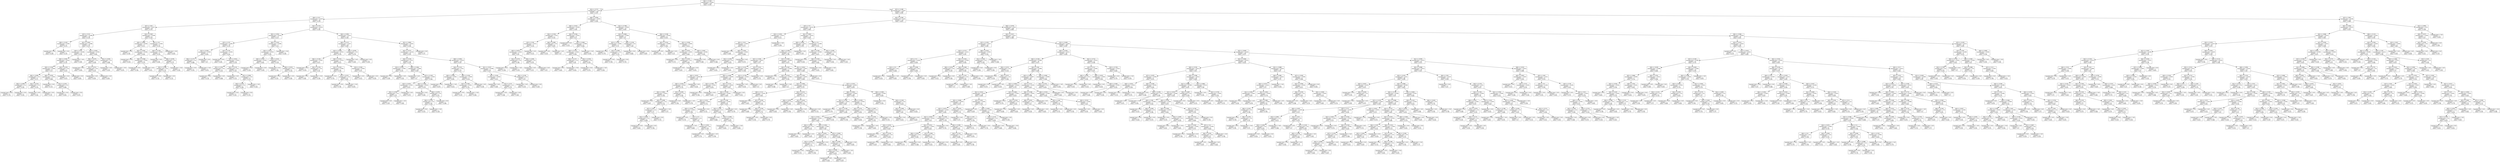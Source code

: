 digraph Tree {
node [shape=box, fontname="helvetica"] ;
edge [fontname="helvetica"] ;
0 [label="X[6] <= 0.185\nsquared_error = 0.042\nsamples = 534\nvalue = 0.544"] ;
1 [label="X[3] <= 0.717\nsquared_error = 0.05\nsamples = 105\nvalue = 0.337"] ;
0 -> 1 [labeldistance=2.5, labelangle=45, headlabel="True"] ;
2 [label="X[6] <= 0.11\nsquared_error = 0.034\nsamples = 78\nvalue = 0.278"] ;
1 -> 2 ;
3 [label="X[7] <= 0.83\nsquared_error = 0.027\nsamples = 28\nvalue = 0.191"] ;
2 -> 3 ;
4 [label="X[7] <= 0.33\nsquared_error = 0.008\nsamples = 19\nvalue = 0.139"] ;
3 -> 4 ;
5 [label="X[8] <= 0.167\nsquared_error = 0.001\nsamples = 3\nvalue = 0.275"] ;
4 -> 5 ;
6 [label="squared_error = 0.0\nsamples = 2\nvalue = 0.294"] ;
5 -> 6 ;
7 [label="squared_error = 0.0\nsamples = 1\nvalue = 0.235"] ;
5 -> 7 ;
8 [label="X[1] <= 0.463\nsquared_error = 0.006\nsamples = 16\nvalue = 0.113"] ;
4 -> 8 ;
9 [label="X[4] <= 0.39\nsquared_error = 0.006\nsamples = 11\nvalue = 0.136"] ;
8 -> 9 ;
10 [label="X[0] <= 0.493\nsquared_error = 0.003\nsamples = 10\nvalue = 0.119"] ;
9 -> 10 ;
11 [label="X[4] <= 0.126\nsquared_error = 0.002\nsamples = 8\nvalue = 0.14"] ;
10 -> 11 ;
12 [label="X[6] <= 0.094\nsquared_error = 0.0\nsamples = 5\nvalue = 0.171"] ;
11 -> 12 ;
13 [label="X[0] <= 0.409\nsquared_error = 0.0\nsamples = 3\nvalue = 0.181"] ;
12 -> 13 ;
14 [label="squared_error = 0.0\nsamples = 2\nvalue = 0.176"] ;
13 -> 14 ;
15 [label="squared_error = 0.0\nsamples = 1\nvalue = 0.191"] ;
13 -> 15 ;
16 [label="X[2] <= 0.532\nsquared_error = 0.0\nsamples = 2\nvalue = 0.154"] ;
12 -> 16 ;
17 [label="squared_error = 0.0\nsamples = 1\nvalue = 0.162"] ;
16 -> 17 ;
18 [label="squared_error = 0.0\nsamples = 1\nvalue = 0.147"] ;
16 -> 18 ;
19 [label="X[6] <= 0.079\nsquared_error = 0.001\nsamples = 3\nvalue = 0.088"] ;
11 -> 19 ;
20 [label="squared_error = 0.0\nsamples = 1\nvalue = 0.132"] ;
19 -> 20 ;
21 [label="X[1] <= 0.255\nsquared_error = 0.0\nsamples = 2\nvalue = 0.066"] ;
19 -> 21 ;
22 [label="squared_error = 0.0\nsamples = 1\nvalue = 0.059"] ;
21 -> 22 ;
23 [label="squared_error = 0.0\nsamples = 1\nvalue = 0.074"] ;
21 -> 23 ;
24 [label="X[4] <= 0.225\nsquared_error = 0.0\nsamples = 2\nvalue = 0.037"] ;
10 -> 24 ;
25 [label="squared_error = 0.0\nsamples = 1\nvalue = 0.015"] ;
24 -> 25 ;
26 [label="squared_error = 0.0\nsamples = 1\nvalue = 0.059"] ;
24 -> 26 ;
27 [label="squared_error = -0.0\nsamples = 1\nvalue = 0.309"] ;
9 -> 27 ;
28 [label="X[2] <= 0.641\nsquared_error = 0.001\nsamples = 5\nvalue = 0.062"] ;
8 -> 28 ;
29 [label="X[6] <= 0.074\nsquared_error = 0.0\nsamples = 3\nvalue = 0.044"] ;
28 -> 29 ;
30 [label="squared_error = 0.0\nsamples = 1\nvalue = 0.059"] ;
29 -> 30 ;
31 [label="X[1] <= 0.511\nsquared_error = 0.0\nsamples = 2\nvalue = 0.037"] ;
29 -> 31 ;
32 [label="squared_error = 0.0\nsamples = 1\nvalue = 0.029"] ;
31 -> 32 ;
33 [label="squared_error = 0.0\nsamples = 1\nvalue = 0.044"] ;
31 -> 33 ;
34 [label="X[1] <= 0.569\nsquared_error = 0.0\nsamples = 2\nvalue = 0.088"] ;
28 -> 34 ;
35 [label="squared_error = 0.0\nsamples = 1\nvalue = 0.103"] ;
34 -> 35 ;
36 [label="squared_error = -0.0\nsamples = 1\nvalue = 0.074"] ;
34 -> 36 ;
37 [label="X[3] <= 0.587\nsquared_error = 0.048\nsamples = 9\nvalue = 0.302"] ;
3 -> 37 ;
38 [label="X[4] <= 0.082\nsquared_error = 0.026\nsamples = 4\nvalue = 0.511"] ;
37 -> 38 ;
39 [label="squared_error = 0.0\nsamples = 1\nvalue = 0.765"] ;
38 -> 39 ;
40 [label="X[2] <= 0.365\nsquared_error = 0.006\nsamples = 3\nvalue = 0.426"] ;
38 -> 40 ;
41 [label="squared_error = 0.0\nsamples = 1\nvalue = 0.529"] ;
40 -> 41 ;
42 [label="X[6] <= 0.068\nsquared_error = 0.001\nsamples = 2\nvalue = 0.375"] ;
40 -> 42 ;
43 [label="squared_error = 0.0\nsamples = 1\nvalue = 0.338"] ;
42 -> 43 ;
44 [label="squared_error = 0.0\nsamples = 1\nvalue = 0.412"] ;
42 -> 44 ;
45 [label="X[2] <= 0.5\nsquared_error = 0.002\nsamples = 5\nvalue = 0.135"] ;
37 -> 45 ;
46 [label="X[4] <= 0.126\nsquared_error = 0.001\nsamples = 4\nvalue = 0.154"] ;
45 -> 46 ;
47 [label="squared_error = 0.0\nsamples = 1\nvalue = 0.206"] ;
46 -> 47 ;
48 [label="X[8] <= 0.078\nsquared_error = 0.0\nsamples = 3\nvalue = 0.137"] ;
46 -> 48 ;
49 [label="X[2] <= 0.308\nsquared_error = 0.0\nsamples = 2\nvalue = 0.125"] ;
48 -> 49 ;
50 [label="squared_error = 0.0\nsamples = 1\nvalue = 0.118"] ;
49 -> 50 ;
51 [label="squared_error = 0.0\nsamples = 1\nvalue = 0.132"] ;
49 -> 51 ;
52 [label="squared_error = -0.0\nsamples = 1\nvalue = 0.162"] ;
48 -> 52 ;
53 [label="squared_error = -0.0\nsamples = 1\nvalue = 0.059"] ;
45 -> 53 ;
54 [label="X[2] <= 0.372\nsquared_error = 0.032\nsamples = 50\nvalue = 0.326"] ;
2 -> 54 ;
55 [label="X[5] <= 0.452\nsquared_error = 0.016\nsamples = 17\nvalue = 0.217"] ;
54 -> 55 ;
56 [label="X[7] <= 0.72\nsquared_error = 0.005\nsamples = 10\nvalue = 0.131"] ;
55 -> 56 ;
57 [label="X[1] <= 0.293\nsquared_error = 0.002\nsamples = 3\nvalue = 0.059"] ;
56 -> 57 ;
58 [label="X[6] <= 0.171\nsquared_error = 0.0\nsamples = 2\nvalue = 0.088"] ;
57 -> 58 ;
59 [label="squared_error = 0.0\nsamples = 1\nvalue = 0.103"] ;
58 -> 59 ;
60 [label="squared_error = -0.0\nsamples = 1\nvalue = 0.074"] ;
58 -> 60 ;
61 [label="squared_error = 0.0\nsamples = 1\nvalue = 0.0"] ;
57 -> 61 ;
62 [label="X[7] <= 0.76\nsquared_error = 0.003\nsamples = 7\nvalue = 0.162"] ;
56 -> 62 ;
63 [label="squared_error = 0.0\nsamples = 1\nvalue = 0.265"] ;
62 -> 63 ;
64 [label="X[7] <= 0.915\nsquared_error = 0.001\nsamples = 6\nvalue = 0.145"] ;
62 -> 64 ;
65 [label="X[5] <= 0.301\nsquared_error = 0.0\nsamples = 2\nvalue = 0.103"] ;
64 -> 65 ;
66 [label="squared_error = 0.0\nsamples = 1\nvalue = 0.118"] ;
65 -> 66 ;
67 [label="squared_error = 0.0\nsamples = 1\nvalue = 0.088"] ;
65 -> 67 ;
68 [label="X[2] <= 0.135\nsquared_error = 0.0\nsamples = 4\nvalue = 0.165"] ;
64 -> 68 ;
69 [label="squared_error = 0.0\nsamples = 1\nvalue = 0.132"] ;
68 -> 69 ;
70 [label="X[1] <= 0.096\nsquared_error = 0.0\nsamples = 3\nvalue = 0.176"] ;
68 -> 70 ;
71 [label="X[4] <= 0.154\nsquared_error = 0.0\nsamples = 2\nvalue = 0.184"] ;
70 -> 71 ;
72 [label="squared_error = 0.0\nsamples = 1\nvalue = 0.191"] ;
71 -> 72 ;
73 [label="squared_error = 0.0\nsamples = 1\nvalue = 0.176"] ;
71 -> 73 ;
74 [label="squared_error = -0.0\nsamples = 1\nvalue = 0.162"] ;
70 -> 74 ;
75 [label="X[6] <= 0.167\nsquared_error = 0.006\nsamples = 7\nvalue = 0.34"] ;
55 -> 75 ;
76 [label="X[5] <= 0.613\nsquared_error = 0.003\nsamples = 6\nvalue = 0.363"] ;
75 -> 76 ;
77 [label="X[0] <= 0.252\nsquared_error = 0.003\nsamples = 3\nvalue = 0.402"] ;
76 -> 77 ;
78 [label="squared_error = 0.0\nsamples = 1\nvalue = 0.324"] ;
77 -> 78 ;
79 [label="squared_error = 0.0\nsamples = 2\nvalue = 0.441"] ;
77 -> 79 ;
80 [label="X[3] <= 0.522\nsquared_error = 0.0\nsamples = 3\nvalue = 0.324"] ;
76 -> 80 ;
81 [label="squared_error = 0.0\nsamples = 1\nvalue = 0.338"] ;
80 -> 81 ;
82 [label="X[8] <= 0.033\nsquared_error = 0.0\nsamples = 2\nvalue = 0.316"] ;
80 -> 82 ;
83 [label="squared_error = 0.0\nsamples = 1\nvalue = 0.324"] ;
82 -> 83 ;
84 [label="squared_error = 0.0\nsamples = 1\nvalue = 0.309"] ;
82 -> 84 ;
85 [label="squared_error = -0.0\nsamples = 1\nvalue = 0.206"] ;
75 -> 85 ;
86 [label="X[4] <= 0.093\nsquared_error = 0.031\nsamples = 33\nvalue = 0.383"] ;
54 -> 86 ;
87 [label="X[6] <= 0.177\nsquared_error = 0.027\nsamples = 10\nvalue = 0.487"] ;
86 -> 87 ;
88 [label="X[2] <= 0.449\nsquared_error = 0.021\nsamples = 8\nvalue = 0.539"] ;
87 -> 88 ;
89 [label="X[6] <= 0.144\nsquared_error = 0.007\nsamples = 3\nvalue = 0.417"] ;
88 -> 89 ;
90 [label="squared_error = 0.0\nsamples = 1\nvalue = 0.529"] ;
89 -> 90 ;
91 [label="X[5] <= 0.376\nsquared_error = 0.0\nsamples = 2\nvalue = 0.36"] ;
89 -> 91 ;
92 [label="squared_error = 0.0\nsamples = 1\nvalue = 0.382"] ;
91 -> 92 ;
93 [label="squared_error = -0.0\nsamples = 1\nvalue = 0.338"] ;
91 -> 93 ;
94 [label="X[0] <= 0.431\nsquared_error = 0.015\nsamples = 5\nvalue = 0.612"] ;
88 -> 94 ;
95 [label="X[1] <= 0.255\nsquared_error = 0.001\nsamples = 3\nvalue = 0.706"] ;
94 -> 95 ;
96 [label="squared_error = 0.0\nsamples = 1\nvalue = 0.735"] ;
95 -> 96 ;
97 [label="X[7] <= 0.515\nsquared_error = 0.0\nsamples = 2\nvalue = 0.691"] ;
95 -> 97 ;
98 [label="squared_error = 0.0\nsamples = 1\nvalue = 0.706"] ;
97 -> 98 ;
99 [label="squared_error = -0.0\nsamples = 1\nvalue = 0.676"] ;
97 -> 99 ;
100 [label="X[3] <= 0.565\nsquared_error = 0.003\nsamples = 2\nvalue = 0.471"] ;
94 -> 100 ;
101 [label="squared_error = 0.0\nsamples = 1\nvalue = 0.412"] ;
100 -> 101 ;
102 [label="squared_error = 0.0\nsamples = 1\nvalue = 0.529"] ;
100 -> 102 ;
103 [label="X[8] <= 0.078\nsquared_error = 0.0\nsamples = 2\nvalue = 0.279"] ;
87 -> 103 ;
104 [label="squared_error = 0.0\nsamples = 1\nvalue = 0.265"] ;
103 -> 104 ;
105 [label="squared_error = 0.0\nsamples = 1\nvalue = 0.294"] ;
103 -> 105 ;
106 [label="X[1] <= 0.883\nsquared_error = 0.025\nsamples = 23\nvalue = 0.338"] ;
86 -> 106 ;
107 [label="X[2] <= 0.577\nsquared_error = 0.018\nsamples = 22\nvalue = 0.319"] ;
106 -> 107 ;
108 [label="X[4] <= 0.104\nsquared_error = 0.01\nsamples = 12\nvalue = 0.379"] ;
107 -> 108 ;
109 [label="X[3] <= 0.478\nsquared_error = 0.005\nsamples = 2\nvalue = 0.235"] ;
108 -> 109 ;
110 [label="squared_error = 0.0\nsamples = 1\nvalue = 0.309"] ;
109 -> 110 ;
111 [label="squared_error = 0.0\nsamples = 1\nvalue = 0.162"] ;
109 -> 111 ;
112 [label="X[0] <= 0.266\nsquared_error = 0.006\nsamples = 10\nvalue = 0.407"] ;
108 -> 112 ;
113 [label="squared_error = 0.0\nsamples = 3\nvalue = 0.5"] ;
112 -> 113 ;
114 [label="X[7] <= 0.145\nsquared_error = 0.003\nsamples = 7\nvalue = 0.368"] ;
112 -> 114 ;
115 [label="X[3] <= 0.674\nsquared_error = 0.001\nsamples = 3\nvalue = 0.417"] ;
114 -> 115 ;
116 [label="X[5] <= 0.769\nsquared_error = 0.0\nsamples = 2\nvalue = 0.39"] ;
115 -> 116 ;
117 [label="squared_error = 0.0\nsamples = 1\nvalue = 0.397"] ;
116 -> 117 ;
118 [label="squared_error = -0.0\nsamples = 1\nvalue = 0.382"] ;
116 -> 118 ;
119 [label="squared_error = 0.0\nsamples = 1\nvalue = 0.471"] ;
115 -> 119 ;
120 [label="X[5] <= 0.366\nsquared_error = 0.002\nsamples = 4\nvalue = 0.331"] ;
114 -> 120 ;
121 [label="squared_error = 0.0\nsamples = 1\nvalue = 0.265"] ;
120 -> 121 ;
122 [label="X[8] <= 0.078\nsquared_error = 0.0\nsamples = 3\nvalue = 0.353"] ;
120 -> 122 ;
123 [label="X[6] <= 0.139\nsquared_error = 0.0\nsamples = 2\nvalue = 0.346"] ;
122 -> 123 ;
124 [label="squared_error = 0.0\nsamples = 1\nvalue = 0.353"] ;
123 -> 124 ;
125 [label="squared_error = -0.0\nsamples = 1\nvalue = 0.338"] ;
123 -> 125 ;
126 [label="squared_error = 0.0\nsamples = 1\nvalue = 0.368"] ;
122 -> 126 ;
127 [label="X[8] <= 0.056\nsquared_error = 0.019\nsamples = 10\nvalue = 0.247"] ;
107 -> 127 ;
128 [label="X[4] <= 0.132\nsquared_error = 0.01\nsamples = 5\nvalue = 0.147"] ;
127 -> 128 ;
129 [label="X[0] <= 0.438\nsquared_error = 0.001\nsamples = 2\nvalue = 0.044"] ;
128 -> 129 ;
130 [label="squared_error = 0.0\nsamples = 1\nvalue = 0.074"] ;
129 -> 130 ;
131 [label="squared_error = -0.0\nsamples = 1\nvalue = 0.015"] ;
129 -> 131 ;
132 [label="X[6] <= 0.156\nsquared_error = 0.004\nsamples = 3\nvalue = 0.216"] ;
128 -> 132 ;
133 [label="X[7] <= 0.305\nsquared_error = 0.001\nsamples = 2\nvalue = 0.176"] ;
132 -> 133 ;
134 [label="squared_error = 0.0\nsamples = 1\nvalue = 0.147"] ;
133 -> 134 ;
135 [label="squared_error = -0.0\nsamples = 1\nvalue = 0.206"] ;
133 -> 135 ;
136 [label="squared_error = 0.0\nsamples = 1\nvalue = 0.294"] ;
132 -> 136 ;
137 [label="X[1] <= 0.527\nsquared_error = 0.008\nsamples = 5\nvalue = 0.347"] ;
127 -> 137 ;
138 [label="X[4] <= 0.165\nsquared_error = 0.003\nsamples = 3\nvalue = 0.412"] ;
137 -> 138 ;
139 [label="squared_error = 0.0\nsamples = 1\nvalue = 0.485"] ;
138 -> 139 ;
140 [label="X[1] <= 0.33\nsquared_error = 0.0\nsamples = 2\nvalue = 0.375"] ;
138 -> 140 ;
141 [label="squared_error = 0.0\nsamples = 1\nvalue = 0.368"] ;
140 -> 141 ;
142 [label="squared_error = 0.0\nsamples = 1\nvalue = 0.382"] ;
140 -> 142 ;
143 [label="X[6] <= 0.128\nsquared_error = 0.0\nsamples = 2\nvalue = 0.25"] ;
137 -> 143 ;
144 [label="squared_error = 0.0\nsamples = 1\nvalue = 0.235"] ;
143 -> 144 ;
145 [label="squared_error = 0.0\nsamples = 1\nvalue = 0.265"] ;
143 -> 145 ;
146 [label="squared_error = 0.0\nsamples = 1\nvalue = 0.75"] ;
106 -> 146 ;
147 [label="X[8] <= 0.056\nsquared_error = 0.055\nsamples = 27\nvalue = 0.509"] ;
1 -> 147 ;
148 [label="X[0] <= 0.423\nsquared_error = 0.044\nsamples = 13\nvalue = 0.365"] ;
147 -> 148 ;
149 [label="X[2] <= 0.538\nsquared_error = 0.03\nsamples = 7\nvalue = 0.242"] ;
148 -> 149 ;
150 [label="X[7] <= 0.56\nsquared_error = 0.011\nsamples = 5\nvalue = 0.335"] ;
149 -> 150 ;
151 [label="X[5] <= 0.672\nsquared_error = 0.003\nsamples = 4\nvalue = 0.29"] ;
150 -> 151 ;
152 [label="X[1] <= 0.574\nsquared_error = 0.0\nsamples = 2\nvalue = 0.346"] ;
151 -> 152 ;
153 [label="squared_error = 0.0\nsamples = 1\nvalue = 0.338"] ;
152 -> 153 ;
154 [label="squared_error = -0.0\nsamples = 1\nvalue = 0.353"] ;
152 -> 154 ;
155 [label="X[0] <= 0.285\nsquared_error = 0.0\nsamples = 2\nvalue = 0.235"] ;
151 -> 155 ;
156 [label="squared_error = 0.0\nsamples = 1\nvalue = 0.221"] ;
155 -> 156 ;
157 [label="squared_error = 0.0\nsamples = 1\nvalue = 0.25"] ;
155 -> 157 ;
158 [label="squared_error = 0.0\nsamples = 1\nvalue = 0.515"] ;
150 -> 158 ;
159 [label="X[6] <= 0.085\nsquared_error = 0.0\nsamples = 2\nvalue = 0.007"] ;
149 -> 159 ;
160 [label="squared_error = 0.0\nsamples = 1\nvalue = 0.015"] ;
159 -> 160 ;
161 [label="squared_error = 0.0\nsamples = 1\nvalue = 0.0"] ;
159 -> 161 ;
162 [label="X[2] <= 0.436\nsquared_error = 0.021\nsamples = 6\nvalue = 0.51"] ;
148 -> 162 ;
163 [label="squared_error = 0.0\nsamples = 1\nvalue = 0.221"] ;
162 -> 163 ;
164 [label="X[1] <= 0.904\nsquared_error = 0.006\nsamples = 5\nvalue = 0.568"] ;
162 -> 164 ;
165 [label="X[6] <= 0.133\nsquared_error = 0.002\nsamples = 4\nvalue = 0.599"] ;
164 -> 165 ;
166 [label="X[4] <= 0.137\nsquared_error = 0.0\nsamples = 2\nvalue = 0.64"] ;
165 -> 166 ;
167 [label="squared_error = 0.0\nsamples = 1\nvalue = 0.662"] ;
166 -> 167 ;
168 [label="squared_error = -0.0\nsamples = 1\nvalue = 0.618"] ;
166 -> 168 ;
169 [label="X[2] <= 0.558\nsquared_error = 0.0\nsamples = 2\nvalue = 0.559"] ;
165 -> 169 ;
170 [label="squared_error = 0.0\nsamples = 1\nvalue = 0.574"] ;
169 -> 170 ;
171 [label="squared_error = -0.0\nsamples = 1\nvalue = 0.544"] ;
169 -> 171 ;
172 [label="squared_error = -0.0\nsamples = 1\nvalue = 0.441"] ;
164 -> 172 ;
173 [label="X[1] <= 0.798\nsquared_error = 0.028\nsamples = 14\nvalue = 0.642"] ;
147 -> 173 ;
174 [label="X[3] <= 0.804\nsquared_error = 0.006\nsamples = 5\nvalue = 0.8"] ;
173 -> 174 ;
175 [label="X[3] <= 0.761\nsquared_error = 0.001\nsamples = 3\nvalue = 0.74"] ;
174 -> 175 ;
176 [label="squared_error = 0.0\nsamples = 1\nvalue = 0.779"] ;
175 -> 176 ;
177 [label="X[7] <= 0.405\nsquared_error = 0.0\nsamples = 2\nvalue = 0.721"] ;
175 -> 177 ;
178 [label="squared_error = 0.0\nsamples = 1\nvalue = 0.706"] ;
177 -> 178 ;
179 [label="squared_error = 0.0\nsamples = 1\nvalue = 0.735"] ;
177 -> 179 ;
180 [label="X[6] <= 0.156\nsquared_error = 0.0\nsamples = 2\nvalue = 0.89"] ;
174 -> 180 ;
181 [label="squared_error = 0.0\nsamples = 1\nvalue = 0.882"] ;
180 -> 181 ;
182 [label="squared_error = 0.0\nsamples = 1\nvalue = 0.897"] ;
180 -> 182 ;
183 [label="X[6] <= 0.148\nsquared_error = 0.018\nsamples = 9\nvalue = 0.554"] ;
173 -> 183 ;
184 [label="X[2] <= 0.314\nsquared_error = 0.009\nsamples = 2\nvalue = 0.346"] ;
183 -> 184 ;
185 [label="squared_error = 0.0\nsamples = 1\nvalue = 0.441"] ;
184 -> 185 ;
186 [label="squared_error = 0.0\nsamples = 1\nvalue = 0.25"] ;
184 -> 186 ;
187 [label="X[1] <= 0.936\nsquared_error = 0.005\nsamples = 7\nvalue = 0.613"] ;
183 -> 187 ;
188 [label="X[4] <= 0.071\nsquared_error = 0.001\nsamples = 3\nvalue = 0.681"] ;
187 -> 188 ;
189 [label="squared_error = 0.0\nsamples = 1\nvalue = 0.721"] ;
188 -> 189 ;
190 [label="X[5] <= 0.263\nsquared_error = 0.0\nsamples = 2\nvalue = 0.662"] ;
188 -> 190 ;
191 [label="squared_error = 0.0\nsamples = 1\nvalue = 0.647"] ;
190 -> 191 ;
192 [label="squared_error = 0.0\nsamples = 1\nvalue = 0.676"] ;
190 -> 192 ;
193 [label="X[0] <= 0.401\nsquared_error = 0.002\nsamples = 4\nvalue = 0.562"] ;
187 -> 193 ;
194 [label="squared_error = 0.0\nsamples = 1\nvalue = 0.485"] ;
193 -> 194 ;
195 [label="squared_error = 0.0\nsamples = 3\nvalue = 0.588"] ;
193 -> 195 ;
196 [label="X[7] <= 0.385\nsquared_error = 0.027\nsamples = 429\nvalue = 0.595"] ;
0 -> 196 [labeldistance=2.5, labelangle=-45, headlabel="False"] ;
197 [label="X[5] <= 0.382\nsquared_error = 0.02\nsamples = 334\nvalue = 0.625"] ;
196 -> 197 ;
198 [label="X[3] <= 0.5\nsquared_error = 0.014\nsamples = 78\nvalue = 0.682"] ;
197 -> 198 ;
199 [label="X[3] <= 0.435\nsquared_error = 0.015\nsamples = 5\nvalue = 0.521"] ;
198 -> 199 ;
200 [label="X[5] <= 0.14\nsquared_error = 0.003\nsamples = 4\nvalue = 0.577"] ;
199 -> 200 ;
201 [label="squared_error = 0.0\nsamples = 1\nvalue = 0.485"] ;
200 -> 201 ;
202 [label="X[0] <= 0.204\nsquared_error = 0.001\nsamples = 3\nvalue = 0.608"] ;
200 -> 202 ;
203 [label="X[2] <= 0.442\nsquared_error = 0.0\nsamples = 2\nvalue = 0.625"] ;
202 -> 203 ;
204 [label="squared_error = 0.0\nsamples = 1\nvalue = 0.618"] ;
203 -> 204 ;
205 [label="squared_error = 0.0\nsamples = 1\nvalue = 0.632"] ;
203 -> 205 ;
206 [label="squared_error = 0.0\nsamples = 1\nvalue = 0.574"] ;
202 -> 206 ;
207 [label="squared_error = -0.0\nsamples = 1\nvalue = 0.294"] ;
199 -> 207 ;
208 [label="X[1] <= 0.867\nsquared_error = 0.012\nsamples = 73\nvalue = 0.693"] ;
198 -> 208 ;
209 [label="X[0] <= 0.818\nsquared_error = 0.011\nsamples = 68\nvalue = 0.703"] ;
208 -> 209 ;
210 [label="X[6] <= 0.299\nsquared_error = 0.01\nsamples = 67\nvalue = 0.708"] ;
209 -> 210 ;
211 [label="X[7] <= 0.185\nsquared_error = 0.007\nsamples = 30\nvalue = 0.75"] ;
210 -> 211 ;
212 [label="X[4] <= 0.115\nsquared_error = 0.005\nsamples = 26\nvalue = 0.766"] ;
211 -> 212 ;
213 [label="X[0] <= 0.672\nsquared_error = 0.003\nsamples = 10\nvalue = 0.721"] ;
212 -> 213 ;
214 [label="X[0] <= 0.434\nsquared_error = 0.002\nsamples = 9\nvalue = 0.732"] ;
213 -> 214 ;
215 [label="X[5] <= 0.081\nsquared_error = 0.001\nsamples = 6\nvalue = 0.706"] ;
214 -> 215 ;
216 [label="squared_error = 0.0\nsamples = 1\nvalue = 0.647"] ;
215 -> 216 ;
217 [label="X[4] <= 0.099\nsquared_error = 0.0\nsamples = 5\nvalue = 0.718"] ;
215 -> 217 ;
218 [label="X[7] <= 0.04\nsquared_error = 0.0\nsamples = 4\nvalue = 0.71"] ;
217 -> 218 ;
219 [label="X[2] <= 0.628\nsquared_error = 0.0\nsamples = 2\nvalue = 0.699"] ;
218 -> 219 ;
220 [label="squared_error = 0.0\nsamples = 1\nvalue = 0.691"] ;
219 -> 220 ;
221 [label="squared_error = 0.0\nsamples = 1\nvalue = 0.706"] ;
219 -> 221 ;
222 [label="squared_error = 0.0\nsamples = 2\nvalue = 0.721"] ;
218 -> 222 ;
223 [label="squared_error = -0.0\nsamples = 1\nvalue = 0.75"] ;
217 -> 223 ;
224 [label="X[7] <= 0.045\nsquared_error = 0.0\nsamples = 3\nvalue = 0.784"] ;
214 -> 224 ;
225 [label="squared_error = 0.0\nsamples = 1\nvalue = 0.794"] ;
224 -> 225 ;
226 [label="squared_error = -0.0\nsamples = 2\nvalue = 0.779"] ;
224 -> 226 ;
227 [label="squared_error = 0.0\nsamples = 1\nvalue = 0.618"] ;
213 -> 227 ;
228 [label="X[6] <= 0.208\nsquared_error = 0.004\nsamples = 16\nvalue = 0.794"] ;
212 -> 228 ;
229 [label="X[2] <= 0.705\nsquared_error = 0.001\nsamples = 2\nvalue = 0.676"] ;
228 -> 229 ;
230 [label="squared_error = 0.0\nsamples = 1\nvalue = 0.706"] ;
229 -> 230 ;
231 [label="squared_error = 0.0\nsamples = 1\nvalue = 0.647"] ;
229 -> 231 ;
232 [label="X[7] <= 0.115\nsquared_error = 0.002\nsamples = 14\nvalue = 0.811"] ;
228 -> 232 ;
233 [label="X[5] <= 0.242\nsquared_error = 0.002\nsamples = 13\nvalue = 0.803"] ;
232 -> 233 ;
234 [label="X[5] <= 0.231\nsquared_error = 0.001\nsamples = 7\nvalue = 0.779"] ;
233 -> 234 ;
235 [label="X[0] <= 0.219\nsquared_error = 0.001\nsamples = 6\nvalue = 0.789"] ;
234 -> 235 ;
236 [label="squared_error = 0.0\nsamples = 1\nvalue = 0.735"] ;
235 -> 236 ;
237 [label="X[7] <= 0.1\nsquared_error = 0.0\nsamples = 5\nvalue = 0.8"] ;
235 -> 237 ;
238 [label="squared_error = -0.0\nsamples = 3\nvalue = 0.809"] ;
237 -> 238 ;
239 [label="X[1] <= 0.441\nsquared_error = 0.0\nsamples = 2\nvalue = 0.787"] ;
237 -> 239 ;
240 [label="squared_error = 0.0\nsamples = 1\nvalue = 0.779"] ;
239 -> 240 ;
241 [label="squared_error = -0.0\nsamples = 1\nvalue = 0.794"] ;
239 -> 241 ;
242 [label="squared_error = 0.0\nsamples = 1\nvalue = 0.721"] ;
234 -> 242 ;
243 [label="X[7] <= 0.08\nsquared_error = 0.001\nsamples = 6\nvalue = 0.831"] ;
233 -> 243 ;
244 [label="X[5] <= 0.28\nsquared_error = 0.0\nsamples = 5\nvalue = 0.841"] ;
243 -> 244 ;
245 [label="squared_error = 0.0\nsamples = 1\nvalue = 0.868"] ;
244 -> 245 ;
246 [label="X[3] <= 0.696\nsquared_error = 0.0\nsamples = 4\nvalue = 0.835"] ;
244 -> 246 ;
247 [label="squared_error = 0.0\nsamples = 1\nvalue = 0.824"] ;
246 -> 247 ;
248 [label="squared_error = -0.0\nsamples = 3\nvalue = 0.838"] ;
246 -> 248 ;
249 [label="squared_error = 0.0\nsamples = 1\nvalue = 0.779"] ;
243 -> 249 ;
250 [label="squared_error = 0.0\nsamples = 1\nvalue = 0.912"] ;
232 -> 250 ;
251 [label="X[7] <= 0.24\nsquared_error = 0.01\nsamples = 4\nvalue = 0.647"] ;
211 -> 251 ;
252 [label="X[1] <= 0.729\nsquared_error = 0.003\nsamples = 2\nvalue = 0.559"] ;
251 -> 252 ;
253 [label="squared_error = 0.0\nsamples = 1\nvalue = 0.618"] ;
252 -> 253 ;
254 [label="squared_error = 0.0\nsamples = 1\nvalue = 0.5"] ;
252 -> 254 ;
255 [label="squared_error = 0.0\nsamples = 2\nvalue = 0.735"] ;
251 -> 255 ;
256 [label="X[7] <= 0.005\nsquared_error = 0.009\nsamples = 37\nvalue = 0.673"] ;
210 -> 256 ;
257 [label="X[2] <= 0.397\nsquared_error = 0.006\nsamples = 3\nvalue = 0.495"] ;
256 -> 257 ;
258 [label="squared_error = 0.0\nsamples = 1\nvalue = 0.397"] ;
257 -> 258 ;
259 [label="X[2] <= 0.532\nsquared_error = 0.002\nsamples = 2\nvalue = 0.544"] ;
257 -> 259 ;
260 [label="squared_error = 0.0\nsamples = 1\nvalue = 0.588"] ;
259 -> 260 ;
261 [label="squared_error = -0.0\nsamples = 1\nvalue = 0.5"] ;
259 -> 261 ;
262 [label="X[1] <= 0.814\nsquared_error = 0.007\nsamples = 34\nvalue = 0.689"] ;
256 -> 262 ;
263 [label="X[2] <= 0.301\nsquared_error = 0.005\nsamples = 33\nvalue = 0.696"] ;
262 -> 263 ;
264 [label="X[3] <= 0.696\nsquared_error = 0.003\nsamples = 8\nvalue = 0.757"] ;
263 -> 264 ;
265 [label="X[0] <= 0.12\nsquared_error = 0.001\nsamples = 4\nvalue = 0.801"] ;
264 -> 265 ;
266 [label="squared_error = 0.0\nsamples = 1\nvalue = 0.853"] ;
265 -> 266 ;
267 [label="X[7] <= 0.165\nsquared_error = 0.0\nsamples = 3\nvalue = 0.784"] ;
265 -> 267 ;
268 [label="squared_error = 0.0\nsamples = 1\nvalue = 0.809"] ;
267 -> 268 ;
269 [label="X[4] <= 0.104\nsquared_error = 0.0\nsamples = 2\nvalue = 0.772"] ;
267 -> 269 ;
270 [label="squared_error = 0.0\nsamples = 1\nvalue = 0.765"] ;
269 -> 270 ;
271 [label="squared_error = 0.0\nsamples = 1\nvalue = 0.779"] ;
269 -> 271 ;
272 [label="X[2] <= 0.231\nsquared_error = 0.0\nsamples = 4\nvalue = 0.713"] ;
264 -> 272 ;
273 [label="X[8] <= 0.033\nsquared_error = 0.0\nsamples = 2\nvalue = 0.699"] ;
272 -> 273 ;
274 [label="squared_error = 0.0\nsamples = 1\nvalue = 0.691"] ;
273 -> 274 ;
275 [label="squared_error = 0.0\nsamples = 1\nvalue = 0.706"] ;
273 -> 275 ;
276 [label="X[1] <= 0.622\nsquared_error = 0.0\nsamples = 2\nvalue = 0.728"] ;
272 -> 276 ;
277 [label="squared_error = 0.0\nsamples = 1\nvalue = 0.735"] ;
276 -> 277 ;
278 [label="squared_error = 0.0\nsamples = 1\nvalue = 0.721"] ;
276 -> 278 ;
279 [label="X[7] <= 0.235\nsquared_error = 0.005\nsamples = 25\nvalue = 0.676"] ;
263 -> 279 ;
280 [label="X[8] <= 0.056\nsquared_error = 0.004\nsamples = 20\nvalue = 0.693"] ;
279 -> 280 ;
281 [label="X[1] <= 0.378\nsquared_error = 0.003\nsamples = 13\nvalue = 0.667"] ;
280 -> 281 ;
282 [label="squared_error = 0.0\nsamples = 1\nvalue = 0.779"] ;
281 -> 282 ;
283 [label="X[7] <= 0.195\nsquared_error = 0.002\nsamples = 12\nvalue = 0.658"] ;
281 -> 283 ;
284 [label="X[1] <= 0.521\nsquared_error = 0.001\nsamples = 11\nvalue = 0.667"] ;
283 -> 284 ;
285 [label="X[4] <= 0.209\nsquared_error = 0.0\nsamples = 3\nvalue = 0.632"] ;
284 -> 285 ;
286 [label="squared_error = 0.0\nsamples = 1\nvalue = 0.603"] ;
285 -> 286 ;
287 [label="squared_error = 0.0\nsamples = 2\nvalue = 0.647"] ;
285 -> 287 ;
288 [label="X[0] <= 0.292\nsquared_error = 0.001\nsamples = 8\nvalue = 0.68"] ;
284 -> 288 ;
289 [label="X[2] <= 0.622\nsquared_error = 0.0\nsamples = 3\nvalue = 0.701"] ;
288 -> 289 ;
290 [label="X[2] <= 0.532\nsquared_error = 0.0\nsamples = 2\nvalue = 0.713"] ;
289 -> 290 ;
291 [label="squared_error = 0.0\nsamples = 1\nvalue = 0.721"] ;
290 -> 291 ;
292 [label="squared_error = -0.0\nsamples = 1\nvalue = 0.706"] ;
290 -> 292 ;
293 [label="squared_error = 0.0\nsamples = 1\nvalue = 0.676"] ;
289 -> 293 ;
294 [label="X[3] <= 0.826\nsquared_error = 0.0\nsamples = 5\nvalue = 0.668"] ;
288 -> 294 ;
295 [label="X[6] <= 0.402\nsquared_error = 0.0\nsamples = 4\nvalue = 0.662"] ;
294 -> 295 ;
296 [label="X[2] <= 0.468\nsquared_error = 0.0\nsamples = 3\nvalue = 0.652"] ;
295 -> 296 ;
297 [label="squared_error = 0.0\nsamples = 1\nvalue = 0.662"] ;
296 -> 297 ;
298 [label="squared_error = 0.0\nsamples = 2\nvalue = 0.647"] ;
296 -> 298 ;
299 [label="squared_error = -0.0\nsamples = 1\nvalue = 0.691"] ;
295 -> 299 ;
300 [label="squared_error = -0.0\nsamples = 1\nvalue = 0.691"] ;
294 -> 300 ;
301 [label="squared_error = 0.0\nsamples = 1\nvalue = 0.559"] ;
283 -> 301 ;
302 [label="X[8] <= 0.078\nsquared_error = 0.003\nsamples = 7\nvalue = 0.739"] ;
280 -> 302 ;
303 [label="X[4] <= 0.121\nsquared_error = 0.0\nsamples = 2\nvalue = 0.816"] ;
302 -> 303 ;
304 [label="squared_error = 0.0\nsamples = 1\nvalue = 0.794"] ;
303 -> 304 ;
305 [label="squared_error = 0.0\nsamples = 1\nvalue = 0.838"] ;
303 -> 305 ;
306 [label="X[8] <= 0.467\nsquared_error = 0.0\nsamples = 5\nvalue = 0.709"] ;
302 -> 306 ;
307 [label="X[5] <= 0.242\nsquared_error = 0.0\nsamples = 4\nvalue = 0.702"] ;
306 -> 307 ;
308 [label="squared_error = 0.0\nsamples = 3\nvalue = 0.706"] ;
307 -> 308 ;
309 [label="squared_error = -0.0\nsamples = 1\nvalue = 0.691"] ;
307 -> 309 ;
310 [label="squared_error = 0.0\nsamples = 1\nvalue = 0.735"] ;
306 -> 310 ;
311 [label="X[0] <= 0.449\nsquared_error = 0.002\nsamples = 5\nvalue = 0.609"] ;
279 -> 311 ;
312 [label="squared_error = 0.0\nsamples = 1\nvalue = 0.529"] ;
311 -> 312 ;
313 [label="X[4] <= 0.181\nsquared_error = 0.0\nsamples = 4\nvalue = 0.629"] ;
311 -> 313 ;
314 [label="X[2] <= 0.449\nsquared_error = 0.0\nsamples = 2\nvalue = 0.64"] ;
313 -> 314 ;
315 [label="squared_error = 0.0\nsamples = 1\nvalue = 0.632"] ;
314 -> 315 ;
316 [label="squared_error = 0.0\nsamples = 1\nvalue = 0.647"] ;
314 -> 316 ;
317 [label="squared_error = 0.0\nsamples = 2\nvalue = 0.618"] ;
313 -> 317 ;
318 [label="squared_error = 0.0\nsamples = 1\nvalue = 0.471"] ;
262 -> 318 ;
319 [label="squared_error = 0.0\nsamples = 1\nvalue = 0.397"] ;
209 -> 319 ;
320 [label="X[8] <= 0.1\nsquared_error = 0.009\nsamples = 5\nvalue = 0.553"] ;
208 -> 320 ;
321 [label="X[4] <= 0.104\nsquared_error = 0.004\nsamples = 3\nvalue = 0.623"] ;
320 -> 321 ;
322 [label="squared_error = 0.0\nsamples = 1\nvalue = 0.544"] ;
321 -> 322 ;
323 [label="X[6] <= 0.425\nsquared_error = 0.001\nsamples = 2\nvalue = 0.662"] ;
321 -> 323 ;
324 [label="squared_error = 0.0\nsamples = 1\nvalue = 0.632"] ;
323 -> 324 ;
325 [label="squared_error = -0.0\nsamples = 1\nvalue = 0.691"] ;
323 -> 325 ;
326 [label="X[5] <= 0.269\nsquared_error = 0.0\nsamples = 2\nvalue = 0.449"] ;
320 -> 326 ;
327 [label="squared_error = 0.0\nsamples = 1\nvalue = 0.456"] ;
326 -> 327 ;
328 [label="squared_error = 0.0\nsamples = 1\nvalue = 0.441"] ;
326 -> 328 ;
329 [label="X[8] <= 0.078\nsquared_error = 0.02\nsamples = 256\nvalue = 0.608"] ;
197 -> 329 ;
330 [label="X[2] <= 0.417\nsquared_error = 0.017\nsamples = 163\nvalue = 0.588"] ;
329 -> 330 ;
331 [label="X[7] <= 0.255\nsquared_error = 0.017\nsamples = 14\nvalue = 0.495"] ;
330 -> 331 ;
332 [label="X[3] <= 0.717\nsquared_error = 0.011\nsamples = 11\nvalue = 0.541"] ;
331 -> 332 ;
333 [label="X[7] <= 0.1\nsquared_error = 0.002\nsamples = 5\nvalue = 0.644"] ;
332 -> 333 ;
334 [label="X[3] <= 0.5\nsquared_error = 0.0\nsamples = 3\nvalue = 0.608"] ;
333 -> 334 ;
335 [label="squared_error = 0.0\nsamples = 1\nvalue = 0.618"] ;
334 -> 335 ;
336 [label="squared_error = -0.0\nsamples = 2\nvalue = 0.603"] ;
334 -> 336 ;
337 [label="X[0] <= 0.208\nsquared_error = 0.0\nsamples = 2\nvalue = 0.699"] ;
333 -> 337 ;
338 [label="squared_error = 0.0\nsamples = 1\nvalue = 0.706"] ;
337 -> 338 ;
339 [label="squared_error = 0.0\nsamples = 1\nvalue = 0.691"] ;
337 -> 339 ;
340 [label="X[5] <= 0.452\nsquared_error = 0.002\nsamples = 6\nvalue = 0.456"] ;
332 -> 340 ;
341 [label="X[8] <= 0.033\nsquared_error = 0.0\nsamples = 2\nvalue = 0.397"] ;
340 -> 341 ;
342 [label="squared_error = 0.0\nsamples = 1\nvalue = 0.412"] ;
341 -> 342 ;
343 [label="squared_error = 0.0\nsamples = 1\nvalue = 0.382"] ;
341 -> 343 ;
344 [label="X[6] <= 0.482\nsquared_error = 0.0\nsamples = 4\nvalue = 0.485"] ;
340 -> 344 ;
345 [label="X[7] <= 0.18\nsquared_error = 0.0\nsamples = 3\nvalue = 0.495"] ;
344 -> 345 ;
346 [label="squared_error = 0.0\nsamples = 2\nvalue = 0.5"] ;
345 -> 346 ;
347 [label="squared_error = -0.0\nsamples = 1\nvalue = 0.485"] ;
345 -> 347 ;
348 [label="squared_error = -0.0\nsamples = 1\nvalue = 0.456"] ;
344 -> 348 ;
349 [label="X[8] <= 0.033\nsquared_error = 0.001\nsamples = 3\nvalue = 0.324"] ;
331 -> 349 ;
350 [label="X[1] <= 0.362\nsquared_error = 0.0\nsamples = 2\nvalue = 0.301"] ;
349 -> 350 ;
351 [label="squared_error = 0.0\nsamples = 1\nvalue = 0.294"] ;
350 -> 351 ;
352 [label="squared_error = 0.0\nsamples = 1\nvalue = 0.309"] ;
350 -> 352 ;
353 [label="squared_error = -0.0\nsamples = 1\nvalue = 0.368"] ;
349 -> 353 ;
354 [label="X[1] <= 0.644\nsquared_error = 0.016\nsamples = 149\nvalue = 0.597"] ;
330 -> 354 ;
355 [label="X[4] <= 0.203\nsquared_error = 0.011\nsamples = 42\nvalue = 0.649"] ;
354 -> 355 ;
356 [label="X[6] <= 0.238\nsquared_error = 0.008\nsamples = 34\nvalue = 0.673"] ;
355 -> 356 ;
357 [label="X[6] <= 0.213\nsquared_error = 0.0\nsamples = 3\nvalue = 0.554"] ;
356 -> 357 ;
358 [label="squared_error = 0.0\nsamples = 1\nvalue = 0.529"] ;
357 -> 358 ;
359 [label="X[4] <= 0.077\nsquared_error = 0.0\nsamples = 2\nvalue = 0.566"] ;
357 -> 359 ;
360 [label="squared_error = 0.0\nsamples = 1\nvalue = 0.574"] ;
359 -> 360 ;
361 [label="squared_error = -0.0\nsamples = 1\nvalue = 0.559"] ;
359 -> 361 ;
362 [label="X[2] <= 0.84\nsquared_error = 0.008\nsamples = 31\nvalue = 0.685"] ;
356 -> 362 ;
363 [label="X[5] <= 0.806\nsquared_error = 0.007\nsamples = 28\nvalue = 0.695"] ;
362 -> 363 ;
364 [label="X[5] <= 0.694\nsquared_error = 0.006\nsamples = 21\nvalue = 0.711"] ;
363 -> 364 ;
365 [label="X[1] <= 0.612\nsquared_error = 0.005\nsamples = 18\nvalue = 0.694"] ;
364 -> 365 ;
366 [label="X[5] <= 0.608\nsquared_error = 0.003\nsamples = 14\nvalue = 0.673"] ;
365 -> 366 ;
367 [label="X[2] <= 0.673\nsquared_error = 0.002\nsamples = 11\nvalue = 0.656"] ;
366 -> 367 ;
368 [label="X[2] <= 0.603\nsquared_error = 0.001\nsamples = 7\nvalue = 0.63"] ;
367 -> 368 ;
369 [label="X[4] <= 0.033\nsquared_error = 0.0\nsamples = 3\nvalue = 0.667"] ;
368 -> 369 ;
370 [label="squared_error = 0.0\nsamples = 1\nvalue = 0.691"] ;
369 -> 370 ;
371 [label="X[2] <= 0.519\nsquared_error = 0.0\nsamples = 2\nvalue = 0.654"] ;
369 -> 371 ;
372 [label="squared_error = 0.0\nsamples = 1\nvalue = 0.647"] ;
371 -> 372 ;
373 [label="squared_error = 0.0\nsamples = 1\nvalue = 0.662"] ;
371 -> 373 ;
374 [label="X[1] <= 0.553\nsquared_error = 0.001\nsamples = 4\nvalue = 0.603"] ;
368 -> 374 ;
375 [label="X[8] <= 0.022\nsquared_error = 0.0\nsamples = 2\nvalue = 0.581"] ;
374 -> 375 ;
376 [label="squared_error = 0.0\nsamples = 1\nvalue = 0.574"] ;
375 -> 376 ;
377 [label="squared_error = 0.0\nsamples = 1\nvalue = 0.588"] ;
375 -> 377 ;
378 [label="X[7] <= 0.095\nsquared_error = 0.0\nsamples = 2\nvalue = 0.625"] ;
374 -> 378 ;
379 [label="squared_error = 0.0\nsamples = 1\nvalue = 0.632"] ;
378 -> 379 ;
380 [label="squared_error = 0.0\nsamples = 1\nvalue = 0.618"] ;
378 -> 380 ;
381 [label="X[6] <= 0.364\nsquared_error = 0.0\nsamples = 4\nvalue = 0.702"] ;
367 -> 381 ;
382 [label="squared_error = 0.0\nsamples = 1\nvalue = 0.735"] ;
381 -> 382 ;
383 [label="X[6] <= 0.485\nsquared_error = 0.0\nsamples = 3\nvalue = 0.691"] ;
381 -> 383 ;
384 [label="X[4] <= 0.132\nsquared_error = 0.0\nsamples = 2\nvalue = 0.699"] ;
383 -> 384 ;
385 [label="squared_error = 0.0\nsamples = 1\nvalue = 0.691"] ;
384 -> 385 ;
386 [label="squared_error = 0.0\nsamples = 1\nvalue = 0.706"] ;
384 -> 386 ;
387 [label="squared_error = -0.0\nsamples = 1\nvalue = 0.676"] ;
383 -> 387 ;
388 [label="X[3] <= 0.674\nsquared_error = 0.0\nsamples = 3\nvalue = 0.735"] ;
366 -> 388 ;
389 [label="squared_error = 0.0\nsamples = 1\nvalue = 0.75"] ;
388 -> 389 ;
390 [label="X[6] <= 0.45\nsquared_error = 0.0\nsamples = 2\nvalue = 0.728"] ;
388 -> 390 ;
391 [label="squared_error = 0.0\nsamples = 1\nvalue = 0.721"] ;
390 -> 391 ;
392 [label="squared_error = 0.0\nsamples = 1\nvalue = 0.735"] ;
390 -> 392 ;
393 [label="X[7] <= 0.02\nsquared_error = 0.005\nsamples = 4\nvalue = 0.765"] ;
365 -> 393 ;
394 [label="squared_error = 0.0\nsamples = 1\nvalue = 0.647"] ;
393 -> 394 ;
395 [label="X[0] <= 0.697\nsquared_error = 0.001\nsamples = 3\nvalue = 0.804"] ;
393 -> 395 ;
396 [label="X[4] <= 0.132\nsquared_error = 0.0\nsamples = 2\nvalue = 0.824"] ;
395 -> 396 ;
397 [label="squared_error = 0.0\nsamples = 1\nvalue = 0.809"] ;
396 -> 397 ;
398 [label="squared_error = -0.0\nsamples = 1\nvalue = 0.838"] ;
396 -> 398 ;
399 [label="squared_error = 0.0\nsamples = 1\nvalue = 0.765"] ;
395 -> 399 ;
400 [label="X[7] <= 0.085\nsquared_error = 0.001\nsamples = 3\nvalue = 0.814"] ;
364 -> 400 ;
401 [label="squared_error = 0.0\nsamples = 1\nvalue = 0.779"] ;
400 -> 401 ;
402 [label="X[3] <= 0.543\nsquared_error = 0.0\nsamples = 2\nvalue = 0.831"] ;
400 -> 402 ;
403 [label="squared_error = 0.0\nsamples = 1\nvalue = 0.838"] ;
402 -> 403 ;
404 [label="squared_error = 0.0\nsamples = 1\nvalue = 0.824"] ;
402 -> 404 ;
405 [label="X[7] <= 0.15\nsquared_error = 0.005\nsamples = 7\nvalue = 0.647"] ;
363 -> 405 ;
406 [label="X[6] <= 0.308\nsquared_error = 0.001\nsamples = 3\nvalue = 0.588"] ;
405 -> 406 ;
407 [label="X[8] <= 0.033\nsquared_error = 0.0\nsamples = 2\nvalue = 0.61"] ;
406 -> 407 ;
408 [label="squared_error = 0.0\nsamples = 1\nvalue = 0.618"] ;
407 -> 408 ;
409 [label="squared_error = -0.0\nsamples = 1\nvalue = 0.603"] ;
407 -> 409 ;
410 [label="squared_error = 0.0\nsamples = 1\nvalue = 0.544"] ;
406 -> 410 ;
411 [label="X[8] <= 0.033\nsquared_error = 0.004\nsamples = 4\nvalue = 0.691"] ;
405 -> 411 ;
412 [label="X[2] <= 0.66\nsquared_error = 0.0\nsamples = 2\nvalue = 0.743"] ;
411 -> 412 ;
413 [label="squared_error = 0.0\nsamples = 1\nvalue = 0.721"] ;
412 -> 413 ;
414 [label="squared_error = 0.0\nsamples = 1\nvalue = 0.765"] ;
412 -> 414 ;
415 [label="X[0] <= 0.515\nsquared_error = 0.001\nsamples = 2\nvalue = 0.64"] ;
411 -> 415 ;
416 [label="squared_error = 0.0\nsamples = 1\nvalue = 0.676"] ;
415 -> 416 ;
417 [label="squared_error = 0.0\nsamples = 1\nvalue = 0.603"] ;
415 -> 417 ;
418 [label="X[0] <= 0.409\nsquared_error = 0.009\nsamples = 3\nvalue = 0.588"] ;
362 -> 418 ;
419 [label="X[0] <= 0.332\nsquared_error = 0.0\nsamples = 2\nvalue = 0.654"] ;
418 -> 419 ;
420 [label="squared_error = 0.0\nsamples = 1\nvalue = 0.662"] ;
419 -> 420 ;
421 [label="squared_error = 0.0\nsamples = 1\nvalue = 0.647"] ;
419 -> 421 ;
422 [label="squared_error = -0.0\nsamples = 1\nvalue = 0.456"] ;
418 -> 422 ;
423 [label="X[2] <= 0.712\nsquared_error = 0.012\nsamples = 8\nvalue = 0.548"] ;
355 -> 423 ;
424 [label="X[7] <= 0.13\nsquared_error = 0.005\nsamples = 6\nvalue = 0.507"] ;
423 -> 424 ;
425 [label="X[8] <= 0.056\nsquared_error = 0.0\nsamples = 2\nvalue = 0.426"] ;
424 -> 425 ;
426 [label="squared_error = 0.0\nsamples = 1\nvalue = 0.441"] ;
425 -> 426 ;
427 [label="squared_error = 0.0\nsamples = 1\nvalue = 0.412"] ;
425 -> 427 ;
428 [label="X[8] <= 0.033\nsquared_error = 0.002\nsamples = 4\nvalue = 0.548"] ;
424 -> 428 ;
429 [label="squared_error = 0.0\nsamples = 1\nvalue = 0.618"] ;
428 -> 429 ;
430 [label="X[0] <= 0.405\nsquared_error = 0.001\nsamples = 3\nvalue = 0.525"] ;
428 -> 430 ;
431 [label="squared_error = 0.0\nsamples = 1\nvalue = 0.485"] ;
430 -> 431 ;
432 [label="squared_error = 0.0\nsamples = 2\nvalue = 0.544"] ;
430 -> 432 ;
433 [label="X[2] <= 0.724\nsquared_error = 0.012\nsamples = 2\nvalue = 0.669"] ;
423 -> 433 ;
434 [label="squared_error = 0.0\nsamples = 1\nvalue = 0.779"] ;
433 -> 434 ;
435 [label="squared_error = -0.0\nsamples = 1\nvalue = 0.559"] ;
433 -> 435 ;
436 [label="X[2] <= 0.609\nsquared_error = 0.016\nsamples = 107\nvalue = 0.577"] ;
354 -> 436 ;
437 [label="X[3] <= 0.804\nsquared_error = 0.015\nsamples = 40\nvalue = 0.616"] ;
436 -> 437 ;
438 [label="X[0] <= 0.332\nsquared_error = 0.013\nsamples = 24\nvalue = 0.58"] ;
437 -> 438 ;
439 [label="X[7] <= 0.075\nsquared_error = 0.004\nsamples = 5\nvalue = 0.474"] ;
438 -> 439 ;
440 [label="X[8] <= 0.033\nsquared_error = 0.001\nsamples = 2\nvalue = 0.544"] ;
439 -> 440 ;
441 [label="squared_error = 0.0\nsamples = 1\nvalue = 0.515"] ;
440 -> 441 ;
442 [label="squared_error = -0.0\nsamples = 1\nvalue = 0.574"] ;
440 -> 442 ;
443 [label="X[0] <= 0.285\nsquared_error = 0.001\nsamples = 3\nvalue = 0.426"] ;
439 -> 443 ;
444 [label="squared_error = 0.0\nsamples = 1\nvalue = 0.382"] ;
443 -> 444 ;
445 [label="X[0] <= 0.299\nsquared_error = 0.0\nsamples = 2\nvalue = 0.449"] ;
443 -> 445 ;
446 [label="squared_error = 0.0\nsamples = 1\nvalue = 0.471"] ;
445 -> 446 ;
447 [label="squared_error = -0.0\nsamples = 1\nvalue = 0.426"] ;
445 -> 447 ;
448 [label="X[4] <= 0.308\nsquared_error = 0.012\nsamples = 19\nvalue = 0.608"] ;
438 -> 448 ;
449 [label="X[1] <= 0.888\nsquared_error = 0.008\nsamples = 16\nvalue = 0.632"] ;
448 -> 449 ;
450 [label="X[7] <= 0.015\nsquared_error = 0.006\nsamples = 14\nvalue = 0.652"] ;
449 -> 450 ;
451 [label="X[4] <= 0.06\nsquared_error = 0.002\nsamples = 3\nvalue = 0.569"] ;
450 -> 451 ;
452 [label="squared_error = 0.0\nsamples = 1\nvalue = 0.515"] ;
451 -> 452 ;
453 [label="X[0] <= 0.405\nsquared_error = 0.0\nsamples = 2\nvalue = 0.596"] ;
451 -> 453 ;
454 [label="squared_error = 0.0\nsamples = 1\nvalue = 0.618"] ;
453 -> 454 ;
455 [label="squared_error = 0.0\nsamples = 1\nvalue = 0.574"] ;
453 -> 455 ;
456 [label="X[6] <= 0.278\nsquared_error = 0.005\nsamples = 11\nvalue = 0.675"] ;
450 -> 456 ;
457 [label="X[0] <= 0.394\nsquared_error = 0.001\nsamples = 3\nvalue = 0.603"] ;
456 -> 457 ;
458 [label="squared_error = 0.0\nsamples = 1\nvalue = 0.574"] ;
457 -> 458 ;
459 [label="X[2] <= 0.487\nsquared_error = 0.0\nsamples = 2\nvalue = 0.618"] ;
457 -> 459 ;
460 [label="squared_error = 0.0\nsamples = 1\nvalue = 0.632"] ;
459 -> 460 ;
461 [label="squared_error = -0.0\nsamples = 1\nvalue = 0.603"] ;
459 -> 461 ;
462 [label="X[3] <= 0.739\nsquared_error = 0.004\nsamples = 8\nvalue = 0.702"] ;
456 -> 462 ;
463 [label="X[0] <= 0.412\nsquared_error = 0.003\nsamples = 7\nvalue = 0.689"] ;
462 -> 463 ;
464 [label="X[3] <= 0.587\nsquared_error = 0.001\nsamples = 2\nvalue = 0.757"] ;
463 -> 464 ;
465 [label="squared_error = 0.0\nsamples = 1\nvalue = 0.794"] ;
464 -> 465 ;
466 [label="squared_error = 0.0\nsamples = 1\nvalue = 0.721"] ;
464 -> 466 ;
467 [label="X[7] <= 0.2\nsquared_error = 0.001\nsamples = 5\nvalue = 0.662"] ;
463 -> 467 ;
468 [label="X[6] <= 0.435\nsquared_error = 0.0\nsamples = 4\nvalue = 0.651"] ;
467 -> 468 ;
469 [label="squared_error = 0.0\nsamples = 3\nvalue = 0.647"] ;
468 -> 469 ;
470 [label="squared_error = 0.0\nsamples = 1\nvalue = 0.662"] ;
468 -> 470 ;
471 [label="squared_error = -0.0\nsamples = 1\nvalue = 0.706"] ;
467 -> 471 ;
472 [label="squared_error = 0.0\nsamples = 1\nvalue = 0.794"] ;
462 -> 472 ;
473 [label="X[5] <= 0.887\nsquared_error = 0.0\nsamples = 2\nvalue = 0.493"] ;
449 -> 473 ;
474 [label="squared_error = 0.0\nsamples = 1\nvalue = 0.471"] ;
473 -> 474 ;
475 [label="squared_error = 0.0\nsamples = 1\nvalue = 0.515"] ;
473 -> 475 ;
476 [label="X[1] <= 0.686\nsquared_error = 0.014\nsamples = 3\nvalue = 0.48"] ;
448 -> 476 ;
477 [label="squared_error = 0.0\nsamples = 1\nvalue = 0.324"] ;
476 -> 477 ;
478 [label="X[3] <= 0.739\nsquared_error = 0.002\nsamples = 2\nvalue = 0.559"] ;
476 -> 478 ;
479 [label="squared_error = 0.0\nsamples = 1\nvalue = 0.603"] ;
478 -> 479 ;
480 [label="squared_error = 0.0\nsamples = 1\nvalue = 0.515"] ;
478 -> 480 ;
481 [label="X[1] <= 0.888\nsquared_error = 0.014\nsamples = 16\nvalue = 0.67"] ;
437 -> 481 ;
482 [label="X[0] <= 0.485\nsquared_error = 0.012\nsamples = 10\nvalue = 0.721"] ;
481 -> 482 ;
483 [label="X[0] <= 0.237\nsquared_error = 0.005\nsamples = 9\nvalue = 0.75"] ;
482 -> 483 ;
484 [label="X[1] <= 0.691\nsquared_error = 0.001\nsamples = 2\nvalue = 0.647"] ;
483 -> 484 ;
485 [label="squared_error = 0.0\nsamples = 1\nvalue = 0.618"] ;
484 -> 485 ;
486 [label="squared_error = 0.0\nsamples = 1\nvalue = 0.676"] ;
484 -> 486 ;
487 [label="X[1] <= 0.851\nsquared_error = 0.002\nsamples = 7\nvalue = 0.779"] ;
483 -> 487 ;
488 [label="X[4] <= 0.484\nsquared_error = 0.001\nsamples = 5\nvalue = 0.756"] ;
487 -> 488 ;
489 [label="X[6] <= 0.222\nsquared_error = 0.0\nsamples = 4\nvalue = 0.768"] ;
488 -> 489 ;
490 [label="squared_error = 0.0\nsamples = 1\nvalue = 0.794"] ;
489 -> 490 ;
491 [label="X[6] <= 0.276\nsquared_error = 0.0\nsamples = 3\nvalue = 0.76"] ;
489 -> 491 ;
492 [label="squared_error = 0.0\nsamples = 2\nvalue = 0.765"] ;
491 -> 492 ;
493 [label="squared_error = -0.0\nsamples = 1\nvalue = 0.75"] ;
491 -> 493 ;
494 [label="squared_error = -0.0\nsamples = 1\nvalue = 0.706"] ;
488 -> 494 ;
495 [label="squared_error = 0.0\nsamples = 2\nvalue = 0.838"] ;
487 -> 495 ;
496 [label="squared_error = -0.0\nsamples = 1\nvalue = 0.456"] ;
482 -> 496 ;
497 [label="X[7] <= 0.205\nsquared_error = 0.005\nsamples = 6\nvalue = 0.586"] ;
481 -> 497 ;
498 [label="X[2] <= 0.494\nsquared_error = 0.002\nsamples = 5\nvalue = 0.612"] ;
497 -> 498 ;
499 [label="X[6] <= 0.259\nsquared_error = 0.0\nsamples = 2\nvalue = 0.581"] ;
498 -> 499 ;
500 [label="squared_error = 0.0\nsamples = 1\nvalue = 0.588"] ;
499 -> 500 ;
501 [label="squared_error = 0.0\nsamples = 1\nvalue = 0.574"] ;
499 -> 501 ;
502 [label="X[5] <= 0.694\nsquared_error = 0.002\nsamples = 3\nvalue = 0.632"] ;
498 -> 502 ;
503 [label="squared_error = 0.0\nsamples = 2\nvalue = 0.662"] ;
502 -> 503 ;
504 [label="squared_error = 0.0\nsamples = 1\nvalue = 0.574"] ;
502 -> 504 ;
505 [label="squared_error = 0.0\nsamples = 1\nvalue = 0.456"] ;
497 -> 505 ;
506 [label="X[1] <= 0.878\nsquared_error = 0.015\nsamples = 67\nvalue = 0.553"] ;
436 -> 506 ;
507 [label="X[5] <= 0.898\nsquared_error = 0.013\nsamples = 55\nvalue = 0.567"] ;
506 -> 507 ;
508 [label="X[5] <= 0.522\nsquared_error = 0.01\nsamples = 40\nvalue = 0.589"] ;
507 -> 508 ;
509 [label="X[4] <= 0.027\nsquared_error = 0.003\nsamples = 4\nvalue = 0.471"] ;
508 -> 509 ;
510 [label="squared_error = 0.0\nsamples = 1\nvalue = 0.559"] ;
509 -> 510 ;
511 [label="X[4] <= 0.044\nsquared_error = 0.0\nsamples = 3\nvalue = 0.441"] ;
509 -> 511 ;
512 [label="squared_error = -0.0\nsamples = 2\nvalue = 0.426"] ;
511 -> 512 ;
513 [label="squared_error = 0.0\nsamples = 1\nvalue = 0.471"] ;
511 -> 513 ;
514 [label="X[5] <= 0.866\nsquared_error = 0.009\nsamples = 36\nvalue = 0.603"] ;
508 -> 514 ;
515 [label="X[4] <= 0.176\nsquared_error = 0.009\nsamples = 31\nvalue = 0.59"] ;
514 -> 515 ;
516 [label="X[7] <= 0.135\nsquared_error = 0.007\nsamples = 19\nvalue = 0.556"] ;
515 -> 516 ;
517 [label="X[6] <= 0.297\nsquared_error = 0.004\nsamples = 11\nvalue = 0.511"] ;
516 -> 517 ;
518 [label="X[3] <= 0.891\nsquared_error = 0.0\nsamples = 3\nvalue = 0.613"] ;
517 -> 518 ;
519 [label="X[4] <= 0.044\nsquared_error = 0.0\nsamples = 2\nvalue = 0.625"] ;
518 -> 519 ;
520 [label="squared_error = 0.0\nsamples = 1\nvalue = 0.618"] ;
519 -> 520 ;
521 [label="squared_error = 0.0\nsamples = 1\nvalue = 0.632"] ;
519 -> 521 ;
522 [label="squared_error = -0.0\nsamples = 1\nvalue = 0.588"] ;
518 -> 522 ;
523 [label="X[3] <= 0.63\nsquared_error = 0.0\nsamples = 8\nvalue = 0.472"] ;
517 -> 523 ;
524 [label="squared_error = 0.0\nsamples = 2\nvalue = 0.5"] ;
523 -> 524 ;
525 [label="X[7] <= 0.105\nsquared_error = 0.0\nsamples = 6\nvalue = 0.463"] ;
523 -> 525 ;
526 [label="X[6] <= 0.299\nsquared_error = 0.0\nsamples = 5\nvalue = 0.468"] ;
525 -> 526 ;
527 [label="squared_error = 0.0\nsamples = 1\nvalue = 0.456"] ;
526 -> 527 ;
528 [label="squared_error = 0.0\nsamples = 4\nvalue = 0.471"] ;
526 -> 528 ;
529 [label="squared_error = -0.0\nsamples = 1\nvalue = 0.441"] ;
525 -> 529 ;
530 [label="X[5] <= 0.71\nsquared_error = 0.004\nsamples = 8\nvalue = 0.618"] ;
516 -> 530 ;
531 [label="X[2] <= 0.647\nsquared_error = 0.001\nsamples = 2\nvalue = 0.537"] ;
530 -> 531 ;
532 [label="squared_error = 0.0\nsamples = 1\nvalue = 0.5"] ;
531 -> 532 ;
533 [label="squared_error = 0.0\nsamples = 1\nvalue = 0.574"] ;
531 -> 533 ;
534 [label="X[6] <= 0.418\nsquared_error = 0.002\nsamples = 6\nvalue = 0.645"] ;
530 -> 534 ;
535 [label="X[0] <= 0.529\nsquared_error = 0.001\nsamples = 5\nvalue = 0.629"] ;
534 -> 535 ;
536 [label="X[7] <= 0.235\nsquared_error = 0.0\nsamples = 4\nvalue = 0.64"] ;
535 -> 536 ;
537 [label="X[4] <= 0.099\nsquared_error = 0.0\nsamples = 3\nvalue = 0.652"] ;
536 -> 537 ;
538 [label="squared_error = 0.0\nsamples = 1\nvalue = 0.662"] ;
537 -> 538 ;
539 [label="squared_error = 0.0\nsamples = 2\nvalue = 0.647"] ;
537 -> 539 ;
540 [label="squared_error = -0.0\nsamples = 1\nvalue = 0.603"] ;
536 -> 540 ;
541 [label="squared_error = -0.0\nsamples = 1\nvalue = 0.588"] ;
535 -> 541 ;
542 [label="squared_error = 0.0\nsamples = 1\nvalue = 0.721"] ;
534 -> 542 ;
543 [label="X[1] <= 0.686\nsquared_error = 0.007\nsamples = 12\nvalue = 0.643"] ;
515 -> 543 ;
544 [label="X[4] <= 0.423\nsquared_error = 0.001\nsamples = 2\nvalue = 0.537"] ;
543 -> 544 ;
545 [label="squared_error = 0.0\nsamples = 1\nvalue = 0.5"] ;
544 -> 545 ;
546 [label="squared_error = 0.0\nsamples = 1\nvalue = 0.574"] ;
544 -> 546 ;
547 [label="X[2] <= 0.737\nsquared_error = 0.005\nsamples = 10\nvalue = 0.665"] ;
543 -> 547 ;
548 [label="X[2] <= 0.679\nsquared_error = 0.003\nsamples = 8\nvalue = 0.688"] ;
547 -> 548 ;
549 [label="X[6] <= 0.49\nsquared_error = 0.0\nsamples = 3\nvalue = 0.632"] ;
548 -> 549 ;
550 [label="X[2] <= 0.641\nsquared_error = 0.0\nsamples = 2\nvalue = 0.64"] ;
549 -> 550 ;
551 [label="squared_error = 0.0\nsamples = 1\nvalue = 0.632"] ;
550 -> 551 ;
552 [label="squared_error = 0.0\nsamples = 1\nvalue = 0.647"] ;
550 -> 552 ;
553 [label="squared_error = 0.0\nsamples = 1\nvalue = 0.618"] ;
549 -> 553 ;
554 [label="X[6] <= 0.315\nsquared_error = 0.001\nsamples = 5\nvalue = 0.721"] ;
548 -> 554 ;
555 [label="X[7] <= 0.02\nsquared_error = 0.0\nsamples = 3\nvalue = 0.696"] ;
554 -> 555 ;
556 [label="squared_error = 0.0\nsamples = 1\nvalue = 0.721"] ;
555 -> 556 ;
557 [label="X[4] <= 0.385\nsquared_error = 0.0\nsamples = 2\nvalue = 0.684"] ;
555 -> 557 ;
558 [label="squared_error = 0.0\nsamples = 1\nvalue = 0.691"] ;
557 -> 558 ;
559 [label="squared_error = -0.0\nsamples = 1\nvalue = 0.676"] ;
557 -> 559 ;
560 [label="X[6] <= 0.392\nsquared_error = 0.0\nsamples = 2\nvalue = 0.757"] ;
554 -> 560 ;
561 [label="squared_error = 0.0\nsamples = 1\nvalue = 0.765"] ;
560 -> 561 ;
562 [label="squared_error = -0.0\nsamples = 1\nvalue = 0.75"] ;
560 -> 562 ;
563 [label="X[8] <= 0.044\nsquared_error = 0.003\nsamples = 2\nvalue = 0.574"] ;
547 -> 563 ;
564 [label="squared_error = 0.0\nsamples = 1\nvalue = 0.632"] ;
563 -> 564 ;
565 [label="squared_error = 0.0\nsamples = 1\nvalue = 0.515"] ;
563 -> 565 ;
566 [label="X[1] <= 0.803\nsquared_error = 0.007\nsamples = 5\nvalue = 0.682"] ;
514 -> 566 ;
567 [label="X[4] <= 0.121\nsquared_error = 0.001\nsamples = 3\nvalue = 0.618"] ;
566 -> 567 ;
568 [label="X[2] <= 0.654\nsquared_error = 0.0\nsamples = 2\nvalue = 0.632"] ;
567 -> 568 ;
569 [label="squared_error = 0.0\nsamples = 1\nvalue = 0.647"] ;
568 -> 569 ;
570 [label="squared_error = 0.0\nsamples = 1\nvalue = 0.618"] ;
568 -> 570 ;
571 [label="squared_error = -0.0\nsamples = 1\nvalue = 0.588"] ;
567 -> 571 ;
572 [label="X[6] <= 0.443\nsquared_error = 0.0\nsamples = 2\nvalue = 0.779"] ;
566 -> 572 ;
573 [label="squared_error = 0.0\nsamples = 1\nvalue = 0.765"] ;
572 -> 573 ;
574 [label="squared_error = -0.0\nsamples = 1\nvalue = 0.794"] ;
572 -> 574 ;
575 [label="X[6] <= 0.26\nsquared_error = 0.014\nsamples = 15\nvalue = 0.509"] ;
507 -> 575 ;
576 [label="squared_error = 0.0\nsamples = 1\nvalue = 0.25"] ;
575 -> 576 ;
577 [label="X[4] <= 0.176\nsquared_error = 0.01\nsamples = 14\nvalue = 0.527"] ;
575 -> 577 ;
578 [label="X[2] <= 0.705\nsquared_error = 0.004\nsamples = 9\nvalue = 0.58"] ;
577 -> 578 ;
579 [label="X[8] <= 0.011\nsquared_error = 0.001\nsamples = 6\nvalue = 0.537"] ;
578 -> 579 ;
580 [label="squared_error = 0.0\nsamples = 1\nvalue = 0.485"] ;
579 -> 580 ;
581 [label="X[7] <= 0.075\nsquared_error = 0.0\nsamples = 5\nvalue = 0.547"] ;
579 -> 581 ;
582 [label="squared_error = 0.0\nsamples = 1\nvalue = 0.529"] ;
581 -> 582 ;
583 [label="X[4] <= 0.115\nsquared_error = 0.0\nsamples = 4\nvalue = 0.551"] ;
581 -> 583 ;
584 [label="squared_error = 0.0\nsamples = 2\nvalue = 0.559"] ;
583 -> 584 ;
585 [label="squared_error = 0.0\nsamples = 2\nvalue = 0.544"] ;
583 -> 585 ;
586 [label="X[7] <= 0.18\nsquared_error = 0.001\nsamples = 3\nvalue = 0.667"] ;
578 -> 586 ;
587 [label="squared_error = 0.0\nsamples = 1\nvalue = 0.632"] ;
586 -> 587 ;
588 [label="X[1] <= 0.798\nsquared_error = 0.0\nsamples = 2\nvalue = 0.684"] ;
586 -> 588 ;
589 [label="squared_error = 0.0\nsamples = 1\nvalue = 0.691"] ;
588 -> 589 ;
590 [label="squared_error = -0.0\nsamples = 1\nvalue = 0.676"] ;
588 -> 590 ;
591 [label="X[2] <= 0.769\nsquared_error = 0.006\nsamples = 5\nvalue = 0.432"] ;
577 -> 591 ;
592 [label="X[7] <= 0.205\nsquared_error = 0.002\nsamples = 4\nvalue = 0.467"] ;
591 -> 592 ;
593 [label="X[0] <= 0.478\nsquared_error = 0.0\nsamples = 2\nvalue = 0.507"] ;
592 -> 593 ;
594 [label="squared_error = 0.0\nsamples = 1\nvalue = 0.5"] ;
593 -> 594 ;
595 [label="squared_error = 0.0\nsamples = 1\nvalue = 0.515"] ;
593 -> 595 ;
596 [label="X[3] <= 0.717\nsquared_error = 0.0\nsamples = 2\nvalue = 0.426"] ;
592 -> 596 ;
597 [label="squared_error = 0.0\nsamples = 1\nvalue = 0.412"] ;
596 -> 597 ;
598 [label="squared_error = 0.0\nsamples = 1\nvalue = 0.441"] ;
596 -> 598 ;
599 [label="squared_error = -0.0\nsamples = 1\nvalue = 0.294"] ;
591 -> 599 ;
600 [label="X[8] <= 0.033\nsquared_error = 0.023\nsamples = 12\nvalue = 0.488"] ;
506 -> 600 ;
601 [label="X[0] <= 0.467\nsquared_error = 0.007\nsamples = 3\nvalue = 0.294"] ;
600 -> 601 ;
602 [label="squared_error = 0.0\nsamples = 1\nvalue = 0.412"] ;
601 -> 602 ;
603 [label="X[5] <= 0.72\nsquared_error = 0.001\nsamples = 2\nvalue = 0.235"] ;
601 -> 603 ;
604 [label="squared_error = 0.0\nsamples = 1\nvalue = 0.206"] ;
603 -> 604 ;
605 [label="squared_error = 0.0\nsamples = 1\nvalue = 0.265"] ;
603 -> 605 ;
606 [label="X[5] <= 0.64\nsquared_error = 0.011\nsamples = 9\nvalue = 0.552"] ;
600 -> 606 ;
607 [label="X[0] <= 0.5\nsquared_error = 0.002\nsamples = 2\nvalue = 0.397"] ;
606 -> 607 ;
608 [label="squared_error = 0.0\nsamples = 1\nvalue = 0.353"] ;
607 -> 608 ;
609 [label="squared_error = 0.0\nsamples = 1\nvalue = 0.441"] ;
607 -> 609 ;
610 [label="X[5] <= 0.78\nsquared_error = 0.005\nsamples = 7\nvalue = 0.597"] ;
606 -> 610 ;
611 [label="squared_error = 0.0\nsamples = 1\nvalue = 0.721"] ;
610 -> 611 ;
612 [label="X[0] <= 0.54\nsquared_error = 0.003\nsamples = 6\nvalue = 0.576"] ;
610 -> 612 ;
613 [label="X[0] <= 0.42\nsquared_error = 0.001\nsamples = 5\nvalue = 0.553"] ;
612 -> 613 ;
614 [label="X[2] <= 0.705\nsquared_error = 0.0\nsamples = 2\nvalue = 0.581"] ;
613 -> 614 ;
615 [label="squared_error = 0.0\nsamples = 1\nvalue = 0.588"] ;
614 -> 615 ;
616 [label="squared_error = 0.0\nsamples = 1\nvalue = 0.574"] ;
614 -> 616 ;
617 [label="X[2] <= 0.712\nsquared_error = 0.0\nsamples = 3\nvalue = 0.534"] ;
613 -> 617 ;
618 [label="squared_error = 0.0\nsamples = 2\nvalue = 0.529"] ;
617 -> 618 ;
619 [label="squared_error = -0.0\nsamples = 1\nvalue = 0.544"] ;
617 -> 619 ;
620 [label="squared_error = -0.0\nsamples = 1\nvalue = 0.691"] ;
612 -> 620 ;
621 [label="X[6] <= 0.466\nsquared_error = 0.024\nsamples = 93\nvalue = 0.642"] ;
329 -> 621 ;
622 [label="X[3] <= 0.413\nsquared_error = 0.023\nsamples = 83\nvalue = 0.659"] ;
621 -> 622 ;
623 [label="squared_error = 0.0\nsamples = 1\nvalue = 0.235"] ;
622 -> 623 ;
624 [label="X[1] <= 0.612\nsquared_error = 0.021\nsamples = 82\nvalue = 0.665"] ;
622 -> 624 ;
625 [label="X[7] <= 0.105\nsquared_error = 0.006\nsamples = 21\nvalue = 0.731"] ;
624 -> 625 ;
626 [label="X[0] <= 0.639\nsquared_error = 0.008\nsamples = 9\nvalue = 0.688"] ;
625 -> 626 ;
627 [label="X[5] <= 0.866\nsquared_error = 0.004\nsamples = 7\nvalue = 0.716"] ;
626 -> 627 ;
628 [label="X[5] <= 0.559\nsquared_error = 0.002\nsamples = 5\nvalue = 0.744"] ;
627 -> 628 ;
629 [label="squared_error = 0.0\nsamples = 1\nvalue = 0.824"] ;
628 -> 629 ;
630 [label="X[4] <= 0.187\nsquared_error = 0.001\nsamples = 4\nvalue = 0.724"] ;
628 -> 630 ;
631 [label="X[0] <= 0.398\nsquared_error = 0.0\nsamples = 2\nvalue = 0.699"] ;
630 -> 631 ;
632 [label="squared_error = 0.0\nsamples = 1\nvalue = 0.706"] ;
631 -> 632 ;
633 [label="squared_error = 0.0\nsamples = 1\nvalue = 0.691"] ;
631 -> 633 ;
634 [label="X[0] <= 0.35\nsquared_error = 0.0\nsamples = 2\nvalue = 0.75"] ;
630 -> 634 ;
635 [label="squared_error = 0.0\nsamples = 1\nvalue = 0.735"] ;
634 -> 635 ;
636 [label="squared_error = 0.0\nsamples = 1\nvalue = 0.765"] ;
634 -> 636 ;
637 [label="X[0] <= 0.46\nsquared_error = 0.001\nsamples = 2\nvalue = 0.647"] ;
627 -> 637 ;
638 [label="squared_error = 0.0\nsamples = 1\nvalue = 0.618"] ;
637 -> 638 ;
639 [label="squared_error = 0.0\nsamples = 1\nvalue = 0.676"] ;
637 -> 639 ;
640 [label="X[0] <= 0.701\nsquared_error = 0.011\nsamples = 2\nvalue = 0.588"] ;
626 -> 640 ;
641 [label="squared_error = 0.0\nsamples = 1\nvalue = 0.485"] ;
640 -> 641 ;
642 [label="squared_error = 0.0\nsamples = 1\nvalue = 0.691"] ;
640 -> 642 ;
643 [label="X[0] <= 0.839\nsquared_error = 0.002\nsamples = 12\nvalue = 0.763"] ;
625 -> 643 ;
644 [label="X[6] <= 0.288\nsquared_error = 0.001\nsamples = 11\nvalue = 0.755"] ;
643 -> 644 ;
645 [label="X[5] <= 0.651\nsquared_error = 0.001\nsamples = 5\nvalue = 0.779"] ;
644 -> 645 ;
646 [label="X[4] <= 0.121\nsquared_error = 0.0\nsamples = 3\nvalue = 0.755"] ;
645 -> 646 ;
647 [label="squared_error = 0.0\nsamples = 1\nvalue = 0.765"] ;
646 -> 647 ;
648 [label="squared_error = 0.0\nsamples = 2\nvalue = 0.75"] ;
646 -> 648 ;
649 [label="X[2] <= 0.955\nsquared_error = 0.0\nsamples = 2\nvalue = 0.816"] ;
645 -> 649 ;
650 [label="squared_error = 0.0\nsamples = 1\nvalue = 0.809"] ;
649 -> 650 ;
651 [label="squared_error = 0.0\nsamples = 1\nvalue = 0.824"] ;
649 -> 651 ;
652 [label="X[1] <= 0.564\nsquared_error = 0.001\nsamples = 6\nvalue = 0.735"] ;
644 -> 652 ;
653 [label="X[7] <= 0.175\nsquared_error = 0.0\nsamples = 4\nvalue = 0.75"] ;
652 -> 653 ;
654 [label="squared_error = 0.0\nsamples = 1\nvalue = 0.765"] ;
653 -> 654 ;
655 [label="X[2] <= 0.641\nsquared_error = 0.0\nsamples = 3\nvalue = 0.745"] ;
653 -> 655 ;
656 [label="squared_error = 0.0\nsamples = 1\nvalue = 0.735"] ;
655 -> 656 ;
657 [label="squared_error = 0.0\nsamples = 2\nvalue = 0.75"] ;
655 -> 657 ;
658 [label="X[2] <= 0.801\nsquared_error = 0.0\nsamples = 2\nvalue = 0.706"] ;
652 -> 658 ;
659 [label="squared_error = 0.0\nsamples = 1\nvalue = 0.691"] ;
658 -> 659 ;
660 [label="squared_error = 0.0\nsamples = 1\nvalue = 0.721"] ;
658 -> 660 ;
661 [label="squared_error = -0.0\nsamples = 1\nvalue = 0.853"] ;
643 -> 661 ;
662 [label="X[5] <= 0.543\nsquared_error = 0.024\nsamples = 61\nvalue = 0.642"] ;
624 -> 662 ;
663 [label="X[6] <= 0.234\nsquared_error = 0.054\nsamples = 14\nvalue = 0.575"] ;
662 -> 663 ;
664 [label="X[6] <= 0.22\nsquared_error = 0.007\nsamples = 2\nvalue = 0.169"] ;
663 -> 664 ;
665 [label="squared_error = 0.0\nsamples = 1\nvalue = 0.25"] ;
664 -> 665 ;
666 [label="squared_error = 0.0\nsamples = 1\nvalue = 0.088"] ;
664 -> 666 ;
667 [label="X[7] <= 0.025\nsquared_error = 0.03\nsamples = 12\nvalue = 0.642"] ;
663 -> 667 ;
668 [label="X[7] <= 0.005\nsquared_error = 0.035\nsamples = 5\nvalue = 0.509"] ;
667 -> 668 ;
669 [label="X[6] <= 0.258\nsquared_error = 0.004\nsamples = 3\nvalue = 0.647"] ;
668 -> 669 ;
670 [label="squared_error = 0.0\nsamples = 1\nvalue = 0.559"] ;
669 -> 670 ;
671 [label="squared_error = -0.0\nsamples = 2\nvalue = 0.691"] ;
669 -> 671 ;
672 [label="X[7] <= 0.015\nsquared_error = 0.009\nsamples = 2\nvalue = 0.301"] ;
668 -> 672 ;
673 [label="squared_error = 0.0\nsamples = 1\nvalue = 0.397"] ;
672 -> 673 ;
674 [label="squared_error = -0.0\nsamples = 1\nvalue = 0.206"] ;
672 -> 674 ;
675 [label="X[0] <= 0.427\nsquared_error = 0.004\nsamples = 7\nvalue = 0.737"] ;
667 -> 675 ;
676 [label="X[1] <= 0.809\nsquared_error = 0.001\nsamples = 3\nvalue = 0.789"] ;
675 -> 676 ;
677 [label="X[0] <= 0.27\nsquared_error = 0.0\nsamples = 2\nvalue = 0.765"] ;
676 -> 677 ;
678 [label="squared_error = 0.0\nsamples = 1\nvalue = 0.75"] ;
677 -> 678 ;
679 [label="squared_error = -0.0\nsamples = 1\nvalue = 0.779"] ;
677 -> 679 ;
680 [label="squared_error = 0.0\nsamples = 1\nvalue = 0.838"] ;
676 -> 680 ;
681 [label="X[6] <= 0.324\nsquared_error = 0.003\nsamples = 4\nvalue = 0.699"] ;
675 -> 681 ;
682 [label="X[0] <= 0.544\nsquared_error = 0.0\nsamples = 2\nvalue = 0.647"] ;
681 -> 682 ;
683 [label="squared_error = 0.0\nsamples = 1\nvalue = 0.632"] ;
682 -> 683 ;
684 [label="squared_error = -0.0\nsamples = 1\nvalue = 0.662"] ;
682 -> 684 ;
685 [label="X[7] <= 0.11\nsquared_error = 0.0\nsamples = 2\nvalue = 0.75"] ;
681 -> 685 ;
686 [label="squared_error = 0.0\nsamples = 1\nvalue = 0.735"] ;
685 -> 686 ;
687 [label="squared_error = 0.0\nsamples = 1\nvalue = 0.765"] ;
685 -> 687 ;
688 [label="X[4] <= 0.17\nsquared_error = 0.013\nsamples = 47\nvalue = 0.662"] ;
662 -> 688 ;
689 [label="X[5] <= 0.78\nsquared_error = 0.012\nsamples = 31\nvalue = 0.695"] ;
688 -> 689 ;
690 [label="X[2] <= 0.263\nsquared_error = 0.006\nsamples = 19\nvalue = 0.741"] ;
689 -> 690 ;
691 [label="squared_error = 0.0\nsamples = 1\nvalue = 0.559"] ;
690 -> 691 ;
692 [label="X[0] <= 0.095\nsquared_error = 0.004\nsamples = 18\nvalue = 0.752"] ;
690 -> 692 ;
693 [label="squared_error = 0.0\nsamples = 1\nvalue = 0.603"] ;
692 -> 693 ;
694 [label="X[4] <= 0.148\nsquared_error = 0.003\nsamples = 17\nvalue = 0.76"] ;
692 -> 694 ;
695 [label="X[3] <= 0.891\nsquared_error = 0.003\nsamples = 14\nvalue = 0.774"] ;
694 -> 695 ;
696 [label="X[5] <= 0.586\nsquared_error = 0.002\nsamples = 13\nvalue = 0.767"] ;
695 -> 696 ;
697 [label="X[4] <= 0.071\nsquared_error = 0.002\nsamples = 6\nvalue = 0.743"] ;
696 -> 697 ;
698 [label="X[6] <= 0.4\nsquared_error = 0.0\nsamples = 3\nvalue = 0.784"] ;
697 -> 698 ;
699 [label="squared_error = -0.0\nsamples = 2\nvalue = 0.779"] ;
698 -> 699 ;
700 [label="squared_error = -0.0\nsamples = 1\nvalue = 0.794"] ;
698 -> 700 ;
701 [label="X[4] <= 0.093\nsquared_error = 0.0\nsamples = 3\nvalue = 0.701"] ;
697 -> 701 ;
702 [label="squared_error = 0.0\nsamples = 1\nvalue = 0.721"] ;
701 -> 702 ;
703 [label="squared_error = -0.0\nsamples = 2\nvalue = 0.691"] ;
701 -> 703 ;
704 [label="X[8] <= 0.1\nsquared_error = 0.001\nsamples = 7\nvalue = 0.788"] ;
696 -> 704 ;
705 [label="X[4] <= 0.049\nsquared_error = 0.0\nsamples = 4\nvalue = 0.765"] ;
704 -> 705 ;
706 [label="squared_error = 0.0\nsamples = 1\nvalue = 0.794"] ;
705 -> 706 ;
707 [label="X[4] <= 0.088\nsquared_error = 0.0\nsamples = 3\nvalue = 0.755"] ;
705 -> 707 ;
708 [label="squared_error = 0.0\nsamples = 1\nvalue = 0.735"] ;
707 -> 708 ;
709 [label="squared_error = 0.0\nsamples = 2\nvalue = 0.765"] ;
707 -> 709 ;
710 [label="X[5] <= 0.753\nsquared_error = 0.001\nsamples = 3\nvalue = 0.819"] ;
704 -> 710 ;
711 [label="squared_error = -0.0\nsamples = 2\nvalue = 0.838"] ;
710 -> 711 ;
712 [label="squared_error = -0.0\nsamples = 1\nvalue = 0.779"] ;
710 -> 712 ;
713 [label="squared_error = 0.0\nsamples = 1\nvalue = 0.868"] ;
695 -> 713 ;
714 [label="X[6] <= 0.232\nsquared_error = 0.001\nsamples = 3\nvalue = 0.696"] ;
694 -> 714 ;
715 [label="squared_error = 0.0\nsamples = 1\nvalue = 0.75"] ;
714 -> 715 ;
716 [label="X[6] <= 0.289\nsquared_error = 0.0\nsamples = 2\nvalue = 0.669"] ;
714 -> 716 ;
717 [label="squared_error = 0.0\nsamples = 1\nvalue = 0.676"] ;
716 -> 717 ;
718 [label="squared_error = -0.0\nsamples = 1\nvalue = 0.662"] ;
716 -> 718 ;
719 [label="X[7] <= 0.305\nsquared_error = 0.012\nsamples = 12\nvalue = 0.623"] ;
689 -> 719 ;
720 [label="X[1] <= 0.771\nsquared_error = 0.009\nsamples = 11\nvalue = 0.604"] ;
719 -> 720 ;
721 [label="X[8] <= 0.389\nsquared_error = 0.008\nsamples = 5\nvalue = 0.665"] ;
720 -> 721 ;
722 [label="X[8] <= 0.133\nsquared_error = 0.001\nsamples = 4\nvalue = 0.706"] ;
721 -> 722 ;
723 [label="squared_error = 0.0\nsamples = 2\nvalue = 0.676"] ;
722 -> 723 ;
724 [label="X[1] <= 0.718\nsquared_error = 0.0\nsamples = 2\nvalue = 0.735"] ;
722 -> 724 ;
725 [label="squared_error = 0.0\nsamples = 1\nvalue = 0.721"] ;
724 -> 725 ;
726 [label="squared_error = 0.0\nsamples = 1\nvalue = 0.75"] ;
724 -> 726 ;
727 [label="squared_error = -0.0\nsamples = 1\nvalue = 0.5"] ;
721 -> 727 ;
728 [label="X[2] <= 0.583\nsquared_error = 0.004\nsamples = 6\nvalue = 0.554"] ;
720 -> 728 ;
729 [label="X[8] <= 0.144\nsquared_error = 0.0\nsamples = 2\nvalue = 0.632"] ;
728 -> 729 ;
730 [label="squared_error = 0.0\nsamples = 1\nvalue = 0.647"] ;
729 -> 730 ;
731 [label="squared_error = 0.0\nsamples = 1\nvalue = 0.618"] ;
729 -> 731 ;
732 [label="X[4] <= 0.027\nsquared_error = 0.002\nsamples = 4\nvalue = 0.515"] ;
728 -> 732 ;
733 [label="squared_error = 0.0\nsamples = 1\nvalue = 0.441"] ;
732 -> 733 ;
734 [label="X[4] <= 0.093\nsquared_error = 0.0\nsamples = 3\nvalue = 0.539"] ;
732 -> 734 ;
735 [label="squared_error = 0.0\nsamples = 2\nvalue = 0.529"] ;
734 -> 735 ;
736 [label="squared_error = -0.0\nsamples = 1\nvalue = 0.559"] ;
734 -> 736 ;
737 [label="squared_error = 0.0\nsamples = 1\nvalue = 0.824"] ;
719 -> 737 ;
738 [label="X[1] <= 0.638\nsquared_error = 0.009\nsamples = 16\nvalue = 0.597"] ;
688 -> 738 ;
739 [label="X[4] <= 0.214\nsquared_error = 0.001\nsamples = 2\nvalue = 0.463"] ;
738 -> 739 ;
740 [label="squared_error = 0.0\nsamples = 1\nvalue = 0.426"] ;
739 -> 740 ;
741 [label="squared_error = 0.0\nsamples = 1\nvalue = 0.5"] ;
739 -> 741 ;
742 [label="X[6] <= 0.294\nsquared_error = 0.008\nsamples = 14\nvalue = 0.616"] ;
738 -> 742 ;
743 [label="X[7] <= 0.02\nsquared_error = 0.006\nsamples = 9\nvalue = 0.574"] ;
742 -> 743 ;
744 [label="squared_error = 0.0\nsamples = 2\nvalue = 0.676"] ;
743 -> 744 ;
745 [label="X[6] <= 0.266\nsquared_error = 0.004\nsamples = 7\nvalue = 0.544"] ;
743 -> 745 ;
746 [label="X[1] <= 0.782\nsquared_error = 0.002\nsamples = 3\nvalue = 0.593"] ;
745 -> 746 ;
747 [label="X[6] <= 0.236\nsquared_error = 0.0\nsamples = 2\nvalue = 0.559"] ;
746 -> 747 ;
748 [label="squared_error = 0.0\nsamples = 1\nvalue = 0.574"] ;
747 -> 748 ;
749 [label="squared_error = -0.0\nsamples = 1\nvalue = 0.544"] ;
747 -> 749 ;
750 [label="squared_error = -0.0\nsamples = 1\nvalue = 0.662"] ;
746 -> 750 ;
751 [label="X[3] <= 0.87\nsquared_error = 0.002\nsamples = 4\nvalue = 0.507"] ;
745 -> 751 ;
752 [label="X[8] <= 0.156\nsquared_error = 0.001\nsamples = 3\nvalue = 0.529"] ;
751 -> 752 ;
753 [label="squared_error = 0.0\nsamples = 1\nvalue = 0.5"] ;
752 -> 753 ;
754 [label="X[1] <= 0.867\nsquared_error = 0.0\nsamples = 2\nvalue = 0.544"] ;
752 -> 754 ;
755 [label="squared_error = 0.0\nsamples = 1\nvalue = 0.529"] ;
754 -> 755 ;
756 [label="squared_error = -0.0\nsamples = 1\nvalue = 0.559"] ;
754 -> 756 ;
757 [label="squared_error = 0.0\nsamples = 1\nvalue = 0.441"] ;
751 -> 757 ;
758 [label="X[0] <= 0.478\nsquared_error = 0.001\nsamples = 5\nvalue = 0.691"] ;
742 -> 758 ;
759 [label="X[4] <= 0.511\nsquared_error = 0.0\nsamples = 2\nvalue = 0.728"] ;
758 -> 759 ;
760 [label="squared_error = 0.0\nsamples = 1\nvalue = 0.706"] ;
759 -> 760 ;
761 [label="squared_error = 0.0\nsamples = 1\nvalue = 0.75"] ;
759 -> 761 ;
762 [label="X[2] <= 0.724\nsquared_error = 0.001\nsamples = 3\nvalue = 0.667"] ;
758 -> 762 ;
763 [label="X[7] <= 0.06\nsquared_error = 0.0\nsamples = 2\nvalue = 0.684"] ;
762 -> 763 ;
764 [label="squared_error = 0.0\nsamples = 1\nvalue = 0.691"] ;
763 -> 764 ;
765 [label="squared_error = -0.0\nsamples = 1\nvalue = 0.676"] ;
763 -> 765 ;
766 [label="squared_error = 0.0\nsamples = 1\nvalue = 0.632"] ;
762 -> 766 ;
767 [label="X[7] <= 0.225\nsquared_error = 0.013\nsamples = 10\nvalue = 0.493"] ;
621 -> 767 ;
768 [label="X[7] <= 0.05\nsquared_error = 0.009\nsamples = 8\nvalue = 0.531"] ;
767 -> 768 ;
769 [label="X[5] <= 0.774\nsquared_error = 0.001\nsamples = 4\nvalue = 0.452"] ;
768 -> 769 ;
770 [label="X[2] <= 0.705\nsquared_error = 0.0\nsamples = 3\nvalue = 0.436"] ;
769 -> 770 ;
771 [label="squared_error = 0.0\nsamples = 2\nvalue = 0.441"] ;
770 -> 771 ;
772 [label="squared_error = 0.0\nsamples = 1\nvalue = 0.426"] ;
770 -> 772 ;
773 [label="squared_error = 0.0\nsamples = 1\nvalue = 0.5"] ;
769 -> 773 ;
774 [label="X[6] <= 0.483\nsquared_error = 0.004\nsamples = 4\nvalue = 0.61"] ;
768 -> 774 ;
775 [label="X[4] <= 0.088\nsquared_error = 0.0\nsamples = 2\nvalue = 0.551"] ;
774 -> 775 ;
776 [label="squared_error = 0.0\nsamples = 1\nvalue = 0.559"] ;
775 -> 776 ;
777 [label="squared_error = 0.0\nsamples = 1\nvalue = 0.544"] ;
775 -> 777 ;
778 [label="X[7] <= 0.13\nsquared_error = 0.001\nsamples = 2\nvalue = 0.669"] ;
774 -> 778 ;
779 [label="squared_error = 0.0\nsamples = 1\nvalue = 0.706"] ;
778 -> 779 ;
780 [label="squared_error = -0.0\nsamples = 1\nvalue = 0.632"] ;
778 -> 780 ;
781 [label="X[6] <= 0.485\nsquared_error = 0.002\nsamples = 2\nvalue = 0.338"] ;
767 -> 781 ;
782 [label="squared_error = 0.0\nsamples = 1\nvalue = 0.294"] ;
781 -> 782 ;
783 [label="squared_error = -0.0\nsamples = 1\nvalue = 0.382"] ;
781 -> 783 ;
784 [label="X[7] <= 0.96\nsquared_error = 0.036\nsamples = 95\nvalue = 0.489"] ;
196 -> 784 ;
785 [label="X[0] <= 0.464\nsquared_error = 0.033\nsamples = 91\nvalue = 0.503"] ;
784 -> 785 ;
786 [label="X[2] <= 0.686\nsquared_error = 0.033\nsamples = 62\nvalue = 0.461"] ;
785 -> 786 ;
787 [label="X[5] <= 0.253\nsquared_error = 0.033\nsamples = 50\nvalue = 0.431"] ;
786 -> 787 ;
788 [label="X[1] <= 0.367\nsquared_error = 0.028\nsamples = 20\nvalue = 0.536"] ;
787 -> 788 ;
789 [label="X[2] <= 0.154\nsquared_error = 0.016\nsamples = 16\nvalue = 0.585"] ;
788 -> 789 ;
790 [label="X[6] <= 0.32\nsquared_error = 0.004\nsamples = 2\nvalue = 0.346"] ;
789 -> 790 ;
791 [label="squared_error = 0.0\nsamples = 1\nvalue = 0.279"] ;
790 -> 791 ;
792 [label="squared_error = 0.0\nsamples = 1\nvalue = 0.412"] ;
790 -> 792 ;
793 [label="X[3] <= 0.63\nsquared_error = 0.008\nsamples = 14\nvalue = 0.62"] ;
789 -> 793 ;
794 [label="X[0] <= 0.106\nsquared_error = 0.004\nsamples = 10\nvalue = 0.579"] ;
793 -> 794 ;
795 [label="X[5] <= 0.161\nsquared_error = 0.005\nsamples = 2\nvalue = 0.676"] ;
794 -> 795 ;
796 [label="squared_error = 0.0\nsamples = 1\nvalue = 0.75"] ;
795 -> 796 ;
797 [label="squared_error = -0.0\nsamples = 1\nvalue = 0.603"] ;
795 -> 797 ;
798 [label="X[5] <= 0.194\nsquared_error = 0.001\nsamples = 8\nvalue = 0.555"] ;
794 -> 798 ;
799 [label="X[4] <= 0.126\nsquared_error = 0.0\nsamples = 7\nvalue = 0.565"] ;
798 -> 799 ;
800 [label="X[6] <= 0.374\nsquared_error = 0.0\nsamples = 4\nvalue = 0.577"] ;
799 -> 800 ;
801 [label="squared_error = 0.0\nsamples = 3\nvalue = 0.574"] ;
800 -> 801 ;
802 [label="squared_error = -0.0\nsamples = 1\nvalue = 0.588"] ;
800 -> 802 ;
803 [label="X[0] <= 0.263\nsquared_error = 0.0\nsamples = 3\nvalue = 0.549"] ;
799 -> 803 ;
804 [label="squared_error = 0.0\nsamples = 1\nvalue = 0.574"] ;
803 -> 804 ;
805 [label="X[3] <= 0.543\nsquared_error = 0.0\nsamples = 2\nvalue = 0.537"] ;
803 -> 805 ;
806 [label="squared_error = 0.0\nsamples = 1\nvalue = 0.529"] ;
805 -> 806 ;
807 [label="squared_error = -0.0\nsamples = 1\nvalue = 0.544"] ;
805 -> 807 ;
808 [label="squared_error = -0.0\nsamples = 1\nvalue = 0.485"] ;
798 -> 808 ;
809 [label="X[6] <= 0.276\nsquared_error = 0.004\nsamples = 4\nvalue = 0.721"] ;
793 -> 809 ;
810 [label="squared_error = 0.0\nsamples = 1\nvalue = 0.824"] ;
809 -> 810 ;
811 [label="X[6] <= 0.337\nsquared_error = 0.001\nsamples = 3\nvalue = 0.686"] ;
809 -> 811 ;
812 [label="squared_error = 0.0\nsamples = 1\nvalue = 0.721"] ;
811 -> 812 ;
813 [label="X[6] <= 0.41\nsquared_error = 0.0\nsamples = 2\nvalue = 0.669"] ;
811 -> 813 ;
814 [label="squared_error = 0.0\nsamples = 1\nvalue = 0.662"] ;
813 -> 814 ;
815 [label="squared_error = -0.0\nsamples = 1\nvalue = 0.676"] ;
813 -> 815 ;
816 [label="X[6] <= 0.659\nsquared_error = 0.027\nsamples = 4\nvalue = 0.338"] ;
788 -> 816 ;
817 [label="X[7] <= 0.695\nsquared_error = 0.005\nsamples = 3\nvalue = 0.25"] ;
816 -> 817 ;
818 [label="X[4] <= 0.209\nsquared_error = 0.002\nsamples = 2\nvalue = 0.294"] ;
817 -> 818 ;
819 [label="squared_error = 0.0\nsamples = 1\nvalue = 0.25"] ;
818 -> 819 ;
820 [label="squared_error = 0.0\nsamples = 1\nvalue = 0.338"] ;
818 -> 820 ;
821 [label="squared_error = 0.0\nsamples = 1\nvalue = 0.162"] ;
817 -> 821 ;
822 [label="squared_error = 0.0\nsamples = 1\nvalue = 0.603"] ;
816 -> 822 ;
823 [label="X[0] <= 0.051\nsquared_error = 0.024\nsamples = 30\nvalue = 0.362"] ;
787 -> 823 ;
824 [label="squared_error = 0.0\nsamples = 1\nvalue = 0.765"] ;
823 -> 824 ;
825 [label="X[4] <= 0.115\nsquared_error = 0.019\nsamples = 29\nvalue = 0.348"] ;
823 -> 825 ;
826 [label="X[5] <= 0.511\nsquared_error = 0.01\nsamples = 8\nvalue = 0.263"] ;
825 -> 826 ;
827 [label="X[0] <= 0.318\nsquared_error = 0.003\nsamples = 3\nvalue = 0.152"] ;
826 -> 827 ;
828 [label="X[6] <= 0.294\nsquared_error = 0.001\nsamples = 2\nvalue = 0.118"] ;
827 -> 828 ;
829 [label="squared_error = 0.0\nsamples = 1\nvalue = 0.147"] ;
828 -> 829 ;
830 [label="squared_error = 0.0\nsamples = 1\nvalue = 0.088"] ;
828 -> 830 ;
831 [label="squared_error = 0.0\nsamples = 1\nvalue = 0.221"] ;
827 -> 831 ;
832 [label="X[3] <= 0.717\nsquared_error = 0.002\nsamples = 5\nvalue = 0.329"] ;
826 -> 832 ;
833 [label="X[6] <= 0.55\nsquared_error = 0.0\nsamples = 3\nvalue = 0.299"] ;
832 -> 833 ;
834 [label="X[5] <= 0.629\nsquared_error = 0.0\nsamples = 2\nvalue = 0.287"] ;
833 -> 834 ;
835 [label="squared_error = 0.0\nsamples = 1\nvalue = 0.279"] ;
834 -> 835 ;
836 [label="squared_error = 0.0\nsamples = 1\nvalue = 0.294"] ;
834 -> 836 ;
837 [label="squared_error = -0.0\nsamples = 1\nvalue = 0.324"] ;
833 -> 837 ;
838 [label="X[5] <= 0.64\nsquared_error = 0.0\nsamples = 2\nvalue = 0.375"] ;
832 -> 838 ;
839 [label="squared_error = 0.0\nsamples = 1\nvalue = 0.397"] ;
838 -> 839 ;
840 [label="squared_error = -0.0\nsamples = 1\nvalue = 0.353"] ;
838 -> 840 ;
841 [label="X[8] <= 0.056\nsquared_error = 0.019\nsamples = 21\nvalue = 0.38"] ;
825 -> 841 ;
842 [label="X[0] <= 0.135\nsquared_error = 0.016\nsamples = 16\nvalue = 0.422"] ;
841 -> 842 ;
843 [label="X[1] <= 0.112\nsquared_error = 0.0\nsamples = 2\nvalue = 0.206"] ;
842 -> 843 ;
844 [label="squared_error = 0.0\nsamples = 1\nvalue = 0.221"] ;
843 -> 844 ;
845 [label="squared_error = 0.0\nsamples = 1\nvalue = 0.191"] ;
843 -> 845 ;
846 [label="X[7] <= 0.55\nsquared_error = 0.011\nsamples = 14\nvalue = 0.453"] ;
842 -> 846 ;
847 [label="X[1] <= 0.388\nsquared_error = 0.005\nsamples = 7\nvalue = 0.523"] ;
846 -> 847 ;
848 [label="X[1] <= 0.33\nsquared_error = 0.001\nsamples = 2\nvalue = 0.441"] ;
847 -> 848 ;
849 [label="squared_error = 0.0\nsamples = 1\nvalue = 0.471"] ;
848 -> 849 ;
850 [label="squared_error = 0.0\nsamples = 1\nvalue = 0.412"] ;
848 -> 850 ;
851 [label="X[3] <= 0.674\nsquared_error = 0.002\nsamples = 5\nvalue = 0.556"] ;
847 -> 851 ;
852 [label="X[4] <= 0.247\nsquared_error = 0.0\nsamples = 2\nvalue = 0.61"] ;
851 -> 852 ;
853 [label="squared_error = 0.0\nsamples = 1\nvalue = 0.632"] ;
852 -> 853 ;
854 [label="squared_error = -0.0\nsamples = 1\nvalue = 0.588"] ;
852 -> 854 ;
855 [label="X[3] <= 0.739\nsquared_error = 0.0\nsamples = 3\nvalue = 0.52"] ;
851 -> 855 ;
856 [label="squared_error = 0.0\nsamples = 1\nvalue = 0.544"] ;
855 -> 856 ;
857 [label="X[7] <= 0.475\nsquared_error = 0.0\nsamples = 2\nvalue = 0.507"] ;
855 -> 857 ;
858 [label="squared_error = 0.0\nsamples = 1\nvalue = 0.515"] ;
857 -> 858 ;
859 [label="squared_error = 0.0\nsamples = 1\nvalue = 0.5"] ;
857 -> 859 ;
860 [label="X[0] <= 0.347\nsquared_error = 0.007\nsamples = 7\nvalue = 0.382"] ;
846 -> 860 ;
861 [label="X[7] <= 0.65\nsquared_error = 0.001\nsamples = 5\nvalue = 0.432"] ;
860 -> 861 ;
862 [label="X[5] <= 0.586\nsquared_error = 0.0\nsamples = 2\nvalue = 0.404"] ;
861 -> 862 ;
863 [label="squared_error = 0.0\nsamples = 1\nvalue = 0.412"] ;
862 -> 863 ;
864 [label="squared_error = 0.0\nsamples = 1\nvalue = 0.397"] ;
862 -> 864 ;
865 [label="X[1] <= 0.293\nsquared_error = 0.0\nsamples = 3\nvalue = 0.451"] ;
861 -> 865 ;
866 [label="squared_error = 0.0\nsamples = 1\nvalue = 0.471"] ;
865 -> 866 ;
867 [label="squared_error = -0.0\nsamples = 2\nvalue = 0.441"] ;
865 -> 867 ;
868 [label="X[2] <= 0.506\nsquared_error = 0.001\nsamples = 2\nvalue = 0.257"] ;
860 -> 868 ;
869 [label="squared_error = 0.0\nsamples = 1\nvalue = 0.221"] ;
868 -> 869 ;
870 [label="squared_error = 0.0\nsamples = 1\nvalue = 0.294"] ;
868 -> 870 ;
871 [label="X[3] <= 0.696\nsquared_error = 0.005\nsamples = 5\nvalue = 0.247"] ;
841 -> 871 ;
872 [label="X[1] <= 0.463\nsquared_error = 0.002\nsamples = 4\nvalue = 0.217"] ;
871 -> 872 ;
873 [label="squared_error = 0.0\nsamples = 2\nvalue = 0.176"] ;
872 -> 873 ;
874 [label="X[4] <= 0.593\nsquared_error = 0.0\nsamples = 2\nvalue = 0.257"] ;
872 -> 874 ;
875 [label="squared_error = 0.0\nsamples = 1\nvalue = 0.25"] ;
874 -> 875 ;
876 [label="squared_error = -0.0\nsamples = 1\nvalue = 0.265"] ;
874 -> 876 ;
877 [label="squared_error = 0.0\nsamples = 1\nvalue = 0.368"] ;
871 -> 877 ;
878 [label="X[7] <= 0.595\nsquared_error = 0.011\nsamples = 12\nvalue = 0.586"] ;
786 -> 878 ;
879 [label="X[2] <= 0.853\nsquared_error = 0.004\nsamples = 9\nvalue = 0.637"] ;
878 -> 879 ;
880 [label="X[7] <= 0.545\nsquared_error = 0.002\nsamples = 8\nvalue = 0.651"] ;
879 -> 880 ;
881 [label="X[1] <= 0.809\nsquared_error = 0.001\nsamples = 6\nvalue = 0.672"] ;
880 -> 881 ;
882 [label="X[8] <= 0.056\nsquared_error = 0.0\nsamples = 5\nvalue = 0.685"] ;
881 -> 882 ;
883 [label="X[8] <= 0.033\nsquared_error = 0.0\nsamples = 2\nvalue = 0.662"] ;
882 -> 883 ;
884 [label="squared_error = 0.0\nsamples = 1\nvalue = 0.647"] ;
883 -> 884 ;
885 [label="squared_error = 0.0\nsamples = 1\nvalue = 0.676"] ;
883 -> 885 ;
886 [label="X[3] <= 0.652\nsquared_error = 0.0\nsamples = 3\nvalue = 0.701"] ;
882 -> 886 ;
887 [label="squared_error = 0.0\nsamples = 1\nvalue = 0.691"] ;
886 -> 887 ;
888 [label="squared_error = 0.0\nsamples = 2\nvalue = 0.706"] ;
886 -> 888 ;
889 [label="squared_error = -0.0\nsamples = 1\nvalue = 0.603"] ;
881 -> 889 ;
890 [label="X[0] <= 0.398\nsquared_error = 0.0\nsamples = 2\nvalue = 0.588"] ;
880 -> 890 ;
891 [label="squared_error = 0.0\nsamples = 1\nvalue = 0.574"] ;
890 -> 891 ;
892 [label="squared_error = 0.0\nsamples = 1\nvalue = 0.603"] ;
890 -> 892 ;
893 [label="squared_error = 0.0\nsamples = 1\nvalue = 0.529"] ;
879 -> 893 ;
894 [label="X[1] <= 0.665\nsquared_error = 0.003\nsamples = 3\nvalue = 0.431"] ;
878 -> 894 ;
895 [label="X[5] <= 0.737\nsquared_error = 0.0\nsamples = 2\nvalue = 0.471"] ;
894 -> 895 ;
896 [label="squared_error = 0.0\nsamples = 1\nvalue = 0.485"] ;
895 -> 896 ;
897 [label="squared_error = 0.0\nsamples = 1\nvalue = 0.456"] ;
895 -> 897 ;
898 [label="squared_error = 0.0\nsamples = 1\nvalue = 0.353"] ;
894 -> 898 ;
899 [label="X[8] <= 0.133\nsquared_error = 0.022\nsamples = 29\nvalue = 0.591"] ;
785 -> 899 ;
900 [label="X[2] <= 0.256\nsquared_error = 0.016\nsamples = 27\nvalue = 0.569"] ;
899 -> 900 ;
901 [label="X[6] <= 0.262\nsquared_error = 0.008\nsamples = 4\nvalue = 0.415"] ;
900 -> 901 ;
902 [label="squared_error = 0.0\nsamples = 1\nvalue = 0.265"] ;
901 -> 902 ;
903 [label="X[2] <= 0.154\nsquared_error = 0.001\nsamples = 3\nvalue = 0.466"] ;
901 -> 903 ;
904 [label="squared_error = 0.0\nsamples = 1\nvalue = 0.5"] ;
903 -> 904 ;
905 [label="X[7] <= 0.775\nsquared_error = 0.0\nsamples = 2\nvalue = 0.449"] ;
903 -> 905 ;
906 [label="squared_error = 0.0\nsamples = 1\nvalue = 0.456"] ;
905 -> 906 ;
907 [label="squared_error = 0.0\nsamples = 1\nvalue = 0.441"] ;
905 -> 907 ;
908 [label="X[4] <= 0.28\nsquared_error = 0.013\nsamples = 23\nvalue = 0.596"] ;
900 -> 908 ;
909 [label="X[2] <= 0.288\nsquared_error = 0.011\nsamples = 21\nvalue = 0.612"] ;
908 -> 909 ;
910 [label="X[3] <= 0.522\nsquared_error = 0.001\nsamples = 2\nvalue = 0.75"] ;
909 -> 910 ;
911 [label="squared_error = 0.0\nsamples = 1\nvalue = 0.721"] ;
910 -> 911 ;
912 [label="squared_error = 0.0\nsamples = 1\nvalue = 0.779"] ;
910 -> 912 ;
913 [label="X[2] <= 0.404\nsquared_error = 0.01\nsamples = 19\nvalue = 0.598"] ;
909 -> 913 ;
914 [label="X[1] <= 0.431\nsquared_error = 0.007\nsamples = 9\nvalue = 0.536"] ;
913 -> 914 ;
915 [label="X[7] <= 0.64\nsquared_error = 0.001\nsamples = 5\nvalue = 0.485"] ;
914 -> 915 ;
916 [label="X[3] <= 0.391\nsquared_error = 0.0\nsamples = 2\nvalue = 0.456"] ;
915 -> 916 ;
917 [label="squared_error = 0.0\nsamples = 1\nvalue = 0.471"] ;
916 -> 917 ;
918 [label="squared_error = 0.0\nsamples = 1\nvalue = 0.441"] ;
916 -> 918 ;
919 [label="X[6] <= 0.334\nsquared_error = 0.0\nsamples = 3\nvalue = 0.505"] ;
915 -> 919 ;
920 [label="squared_error = 0.0\nsamples = 1\nvalue = 0.485"] ;
919 -> 920 ;
921 [label="squared_error = 0.0\nsamples = 2\nvalue = 0.515"] ;
919 -> 921 ;
922 [label="X[7] <= 0.425\nsquared_error = 0.007\nsamples = 4\nvalue = 0.599"] ;
914 -> 922 ;
923 [label="squared_error = 0.0\nsamples = 1\nvalue = 0.691"] ;
922 -> 923 ;
924 [label="X[8] <= 0.033\nsquared_error = 0.006\nsamples = 3\nvalue = 0.569"] ;
922 -> 924 ;
925 [label="squared_error = 0.0\nsamples = 2\nvalue = 0.515"] ;
924 -> 925 ;
926 [label="squared_error = 0.0\nsamples = 1\nvalue = 0.676"] ;
924 -> 926 ;
927 [label="X[7] <= 0.505\nsquared_error = 0.007\nsamples = 10\nvalue = 0.653"] ;
913 -> 927 ;
928 [label="squared_error = 0.0\nsamples = 1\nvalue = 0.809"] ;
927 -> 928 ;
929 [label="X[2] <= 0.417\nsquared_error = 0.005\nsamples = 9\nvalue = 0.636"] ;
927 -> 929 ;
930 [label="X[7] <= 0.67\nsquared_error = 0.001\nsamples = 2\nvalue = 0.743"] ;
929 -> 930 ;
931 [label="squared_error = 0.0\nsamples = 1\nvalue = 0.706"] ;
930 -> 931 ;
932 [label="squared_error = 0.0\nsamples = 1\nvalue = 0.779"] ;
930 -> 932 ;
933 [label="X[4] <= 0.093\nsquared_error = 0.001\nsamples = 7\nvalue = 0.605"] ;
929 -> 933 ;
934 [label="X[5] <= 0.462\nsquared_error = 0.0\nsamples = 4\nvalue = 0.629"] ;
933 -> 934 ;
935 [label="X[0] <= 0.555\nsquared_error = 0.0\nsamples = 3\nvalue = 0.618"] ;
934 -> 935 ;
936 [label="X[7] <= 0.705\nsquared_error = 0.0\nsamples = 2\nvalue = 0.625"] ;
935 -> 936 ;
937 [label="squared_error = 0.0\nsamples = 1\nvalue = 0.632"] ;
936 -> 937 ;
938 [label="squared_error = 0.0\nsamples = 1\nvalue = 0.618"] ;
936 -> 938 ;
939 [label="squared_error = -0.0\nsamples = 1\nvalue = 0.603"] ;
935 -> 939 ;
940 [label="squared_error = -0.0\nsamples = 1\nvalue = 0.662"] ;
934 -> 940 ;
941 [label="X[7] <= 0.585\nsquared_error = 0.0\nsamples = 3\nvalue = 0.574"] ;
933 -> 941 ;
942 [label="squared_error = 0.0\nsamples = 1\nvalue = 0.544"] ;
941 -> 942 ;
943 [label="squared_error = -0.0\nsamples = 2\nvalue = 0.588"] ;
941 -> 943 ;
944 [label="X[7] <= 0.64\nsquared_error = 0.0\nsamples = 2\nvalue = 0.426"] ;
908 -> 944 ;
945 [label="squared_error = 0.0\nsamples = 1\nvalue = 0.412"] ;
944 -> 945 ;
946 [label="squared_error = 0.0\nsamples = 1\nvalue = 0.441"] ;
944 -> 946 ;
947 [label="X[3] <= 0.63\nsquared_error = 0.003\nsamples = 2\nvalue = 0.89"] ;
899 -> 947 ;
948 [label="squared_error = 0.0\nsamples = 1\nvalue = 0.941"] ;
947 -> 948 ;
949 [label="squared_error = 0.0\nsamples = 1\nvalue = 0.838"] ;
947 -> 949 ;
950 [label="X[7] <= 0.995\nsquared_error = 0.01\nsamples = 4\nvalue = 0.188"] ;
784 -> 950 ;
951 [label="X[4] <= 0.077\nsquared_error = 0.002\nsamples = 3\nvalue = 0.24"] ;
950 -> 951 ;
952 [label="X[2] <= 0.436\nsquared_error = 0.0\nsamples = 2\nvalue = 0.206"] ;
951 -> 952 ;
953 [label="squared_error = 0.0\nsamples = 1\nvalue = 0.221"] ;
952 -> 953 ;
954 [label="squared_error = 0.0\nsamples = 1\nvalue = 0.191"] ;
952 -> 954 ;
955 [label="squared_error = 0.0\nsamples = 1\nvalue = 0.309"] ;
951 -> 955 ;
956 [label="squared_error = -0.0\nsamples = 1\nvalue = 0.029"] ;
950 -> 956 ;
}